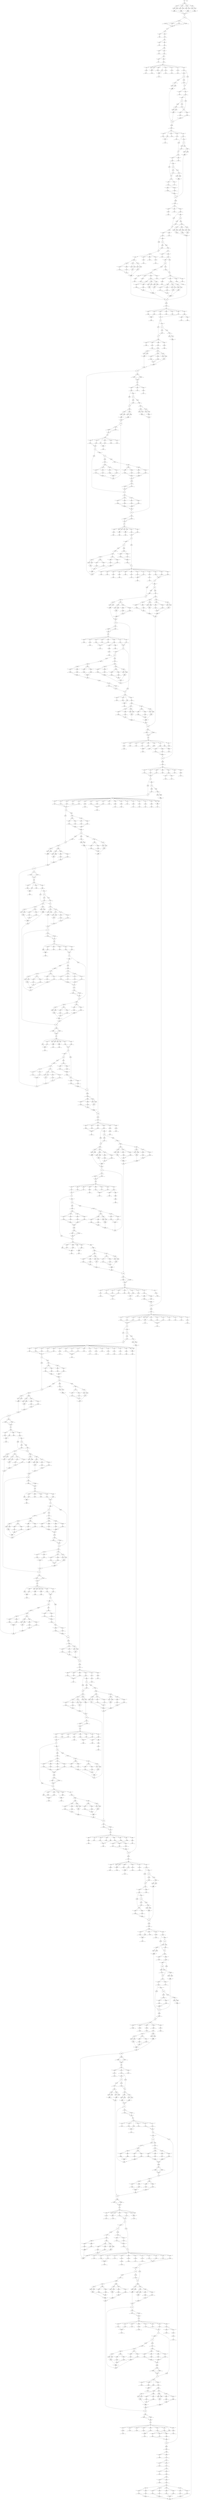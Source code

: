 digraph control_path {
  e_0: entry_node : n ;
  e_1: exit_node : s ;
  e_2 [shape = dot];
  e_3 [shape = circle];
  e_4 [shape = trapezium];
  e_5 [shape = circle];
  e_6 [shape = circle];
  e_7 [shape = circle];
  e_8 [shape = circle];
  e_9 [shape = circle];
  e_10 [shape = circle];
  e_11 [shape = circle];
  e_12 [shape = dot];
  e_13 [shape = circle];
  e_14 [shape = dot];
  e_15 [shape = circle];
  e_16 [shape = circle];
  e_17 [shape = dot];
  e_18 [shape = circle];
  e_19 [shape = circle];
  e_20 [shape = circle];
  e_21 [shape = circle];
  e_22 [shape = dot];
  e_23 [shape = circle];
  e_24 [shape = circle];
  e_25 [shape = dot];
  e_26 [shape = circle];
  e_27 [shape = circle];
  e_28 [shape = circle];
  e_29 [shape = circle];
  e_30 [shape = dot];
  e_31 [shape = circle];
  e_32 [shape = dot];
  e_33 [shape = circle];
  e_34 [shape = circle];
  e_35 [shape = dot];
  e_36 [shape = circle];
  e_37 [shape = trapezium];
  e_38 [shape = circle];
  e_39 [shape = dot];
  e_40 [shape = circle];
  e_41 [shape = circle];
  e_42 [shape = dot];
  e_43 [shape = circle];
  e_44 [shape = circle];
  e_45 [shape = circle];
  e_46 [shape = circle];
  e_47 [shape = dot];
  e_48 [shape = circle];
  e_49 [shape = dot];
  e_50 [shape = circle];
  e_51 [shape = circle];
  e_52 [shape = dot];
  e_53 [shape = circle];
  e_54 [shape = trapezium];
  e_55 [shape = circle];
  e_56 [shape = dot];
  e_57 [shape = circle];
  e_58 [shape = circle];
  e_59 [shape = dot];
  e_60 [shape = circle];
  e_61 [shape = trapezium];
  e_62 [shape = circle];
  e_63 [shape = circle];
  e_64 [shape = circle];
  e_65 [shape = dot];
  e_66 [shape = circle];
  e_67 [shape = dot];
  e_68 [shape = circle];
  e_69 [shape = circle];
  e_70 [shape = dot];
  e_71 [shape = circle];
  e_72 [shape = circle];
  e_73 [shape = circle];
  e_74 [shape = circle];
  e_75 [shape = dot];
  e_76 [shape = circle];
  e_77 [shape = circle];
  e_78 [shape = dot];
  e_79 [shape = trapezium];
  e_80 [shape = invtriangle];
  e_81 [shape = invtriangle];
  e_82 [shape = triangle];
  e_83 [shape = triangle];
  e_84 [shape = trapezium];
  e_85 [shape = invtriangle];
  e_86 [shape = invtriangle];
  e_87 [shape = triangle];
  e_88 [shape = triangle];
  e_89 [shape = trapezium];
  e_90 [shape = invtriangle];
  e_91 [shape = invtriangle];
  e_92 [shape = triangle];
  e_93 [shape = triangle];
  e_94 [shape = trapezium];
  e_95 [shape = invtriangle];
  e_96 [shape = invtriangle];
  e_97 [shape = triangle];
  e_98 [shape = triangle];
  e_99 [shape = trapezium];
  e_100 [shape = invtriangle];
  e_101 [shape = invtriangle];
  e_102 [shape = dot];
  e_103 [shape = dot];
  e_104 [shape = triangle];
  e_105 [shape = diamond];
  e_106 [shape = invtriangle];
  e_107 [shape = triangle];
  e_108 [shape = triangle];
  e_109 [shape = invtriangle];
  e_110 [shape = invtriangle];
  e_111 [shape = dot];
  e_112 [shape = triangle];
  e_113 [shape = diamond];
  e_114 [shape = invtriangle];
  e_115 [shape = triangle];
  e_116 [shape = diamond];
  e_117 [shape = invtriangle];
  e_118 [shape = triangle];
  e_119 [shape = diamond];
  e_120 [shape = invtriangle];
  e_121 [shape = triangle];
  e_122 [shape = triangle];
  e_123 [shape = dot];
  e_124 [shape = invtriangle];
  e_125 [shape = circle];
  e_126 [shape = dot];
  e_127 [shape = triangle];
  e_128 [shape = dot];
  e_129 [shape = triangle];
  e_130 [shape = trapezium];
  e_131 [shape = invtriangle];
  e_132 [shape = invtriangle];
  e_133 [shape = triangle];
  e_134 [shape = triangle];
  e_135 [shape = dot];
  e_136 [shape = invtriangle];
  e_137 [shape = circle];
  e_138 [shape = dot];
  e_139 [shape = triangle];
  e_140 [shape = dot];
  e_141 [shape = triangle];
  e_142 [shape = trapezium];
  e_143 [shape = invtriangle];
  e_144 [shape = invtriangle];
  e_145 [shape = triangle];
  e_146 [shape = triangle];
  e_147 [shape = invtriangle];
  e_148 [shape = invtriangle];
  e_149 [shape = dot];
  e_150 [shape = triangle];
  e_151 [shape = diamond];
  e_152 [shape = invtriangle];
  e_153 [shape = triangle];
  e_154 [shape = triangle];
  e_155 [shape = dot];
  e_156 [shape = invtriangle];
  e_157 [shape = circle];
  e_158 [shape = dot];
  e_159 [shape = triangle];
  e_160 [shape = dot];
  e_161 [shape = triangle];
  e_162 [shape = trapezium];
  e_163 [shape = invtriangle];
  e_164 [shape = invtriangle];
  e_165 [shape = triangle];
  e_166 [shape = triangle];
  e_167 [shape = dot];
  e_168 [shape = invtriangle];
  e_169 [shape = circle];
  e_170 [shape = dot];
  e_171 [shape = triangle];
  e_172 [shape = dot];
  e_173 [shape = triangle];
  e_174 [shape = trapezium];
  e_175 [shape = invtriangle];
  e_176 [shape = invtriangle];
  e_177 [shape = triangle];
  e_178 [shape = triangle];
  e_179 [shape = trapezium];
  e_180 [shape = invtriangle];
  e_181 [shape = invtriangle];
  e_182 [shape = triangle];
  e_183 [shape = diamond];
  e_184 [shape = invtriangle];
  e_185 [shape = triangle];
  e_186 [shape = triangle];
  e_187 [shape = dot];
  e_188 [shape = invtriangle];
  e_189 [shape = circle];
  e_190 [shape = dot];
  e_191 [shape = triangle];
  e_192 [shape = dot];
  e_193 [shape = triangle];
  e_194 [shape = trapezium];
  e_195 [shape = invtriangle];
  e_196 [shape = invtriangle];
  e_197 [shape = triangle];
  e_198 [shape = triangle];
  e_199 [shape = dot];
  e_200 [shape = invtriangle];
  e_201 [shape = circle];
  e_202 [shape = dot];
  e_203 [shape = triangle];
  e_204 [shape = dot];
  e_205 [shape = triangle];
  e_206 [shape = trapezium];
  e_207 [shape = invtriangle];
  e_208 [shape = invtriangle];
  e_209 [shape = triangle];
  e_210 [shape = diamond];
  e_211 [shape = invtriangle];
  e_212 [shape = triangle];
  e_213 [shape = diamond];
  e_214 [shape = invtriangle];
  e_215 [shape = triangle];
  e_216 [shape = triangle];
  e_217 [shape = trapezium];
  e_218 [shape = invtriangle];
  e_219 [shape = invtriangle];
  e_220 [shape = triangle];
  e_221 [shape = triangle];
  e_222 [shape = dot];
  e_223 [shape = invtriangle];
  e_224 [shape = circle];
  e_225 [shape = dot];
  e_226 [shape = triangle];
  e_227 [shape = dot];
  e_228 [shape = triangle];
  e_229 [shape = trapezium];
  e_230 [shape = invtriangle];
  e_231 [shape = invtriangle];
  e_232 [shape = triangle];
  e_233 [shape = diamond];
  e_234 [shape = invtriangle];
  e_235 [shape = triangle];
  e_236 [shape = diamond];
  e_237 [shape = invtriangle];
  e_238 [shape = triangle];
  e_239 [shape = triangle];
  e_240 [shape = trapezium];
  e_241 [shape = invtriangle];
  e_242 [shape = invtriangle];
  e_243 [shape = triangle];
  e_244 [shape = diamond];
  e_245 [shape = invtriangle];
  e_246 [shape = triangle];
  e_247 [shape = diamond];
  e_248 [shape = invtriangle];
  e_249 [shape = triangle];
  e_250 [shape = triangle];
  e_251 [shape = trapezium];
  e_252 [shape = invtriangle];
  e_253 [shape = invtriangle];
  e_254 [shape = triangle];
  e_255 [shape = triangle];
  e_256 [shape = invtriangle];
  e_257 [shape = invtriangle];
  e_258 [shape = triangle];
  e_259 [shape = triangle];
  e_260 [shape = invtriangle];
  e_261 [shape = invtriangle];
  e_262 [shape = triangle];
  e_263 [shape = triangle];
  e_264 [shape = invtriangle];
  e_265 [shape = invtriangle];
  e_266 [shape = triangle];
  e_267 [shape = triangle];
  e_268 [shape = invtriangle];
  e_269 [shape = invtriangle];
  e_270 [shape = triangle];
  e_271 [shape = triangle];
  e_272 [shape = invtrapezium];
  e_273 [shape = dot];
  e_274 [shape = invtriangle];
  e_275 [shape = circle];
  e_276 [shape = dot];
  e_277 [shape = triangle];
  e_278 [shape = dot];
  e_279 [shape = triangle];
  e_280 [shape = trapezium];
  e_281 [shape = invtriangle];
  e_282 [shape = invtriangle];
  e_283 [shape = triangle];
  e_284 [shape = diamond];
  e_285 [shape = invtriangle];
  e_286 [shape = triangle];
  e_287 [shape = diamond];
  e_288 [shape = invtriangle];
  e_289 [shape = triangle];
  e_290 [shape = triangle];
  e_291 [shape = trapezium];
  e_292 [shape = invtriangle];
  e_293 [shape = invtriangle];
  e_294 [shape = triangle];
  e_295 [shape = diamond];
  e_296 [shape = invtriangle];
  e_297 [shape = triangle];
  e_298 [shape = triangle];
  e_299 [shape = dot];
  e_300 [shape = invtriangle];
  e_301 [shape = circle];
  e_302 [shape = dot];
  e_303 [shape = triangle];
  e_304 [shape = dot];
  e_305 [shape = triangle];
  e_306 [shape = trapezium];
  e_307 [shape = invtriangle];
  e_308 [shape = invtriangle];
  e_309 [shape = triangle];
  e_310 [shape = triangle];
  e_311 [shape = invtriangle];
  e_312 [shape = invtriangle];
  e_313 [shape = triangle];
  e_314 [shape = triangle];
  e_315 [shape = invtriangle];
  e_316 [shape = invtriangle];
  e_317 [shape = dot];
  e_318 [shape = triangle];
  e_319 [shape = triangle];
  e_320 [shape = invtrapezium];
  e_321 [shape = dot];
  e_322 [shape = invtriangle];
  e_323 [shape = circle];
  e_324 [shape = dot];
  e_325 [shape = triangle];
  e_326 [shape = dot];
  e_327 [shape = triangle];
  e_328 [shape = trapezium];
  e_329 [shape = invtriangle];
  e_330 [shape = invtriangle];
  e_331 [shape = dot];
  e_332 [shape = dot];
  e_333 [shape = triangle];
  e_334 [shape = triangle];
  e_335 [shape = invtriangle];
  e_336 [shape = invtriangle];
  e_337 [shape = dot];
  e_338 [shape = dot];
  e_339 [shape = triangle];
  e_340 [shape = diamond];
  e_341 [shape = invtriangle];
  e_342 [shape = triangle];
  e_343 [shape = triangle];
  e_344 [shape = invtrapezium];
  e_345 [shape = dot];
  e_346 [shape = invtriangle];
  e_347 [shape = circle];
  e_348 [shape = dot];
  e_349 [shape = triangle];
  e_350 [shape = dot];
  e_351 [shape = triangle];
  e_352 [shape = trapezium];
  e_353 [shape = invtriangle];
  e_354 [shape = invtriangle];
  e_355 [shape = triangle];
  e_356 [shape = diamond];
  e_357 [shape = invtriangle];
  e_358 [shape = invtriangle];
  e_359 [shape = triangle];
  e_360 [shape = triangle];
  e_361 [shape = invtriangle];
  e_362 [shape = triangle];
  e_363 [shape = diamond];
  e_364 [shape = invtriangle];
  e_365 [shape = triangle];
  e_366 [shape = triangle];
  e_367 [shape = invtriangle];
  e_368 [shape = invtriangle];
  e_369 [shape = triangle];
  e_370 [shape = diamond];
  e_371 [shape = invtriangle];
  e_372 [shape = triangle];
  e_373 [shape = triangle];
  e_374 [shape = invtriangle];
  e_375 [shape = invtriangle];
  e_376 [shape = diamond];
  e_377 [shape = diamond];
  e_378 [shape = triangle];
  e_379 [shape = triangle];
  e_380 [shape = invtriangle];
  e_381 [shape = invtriangle];
  e_382 [shape = triangle];
  e_383 [shape = triangle];
  e_384 [shape = invtrapezium];
  e_385 [shape = dot];
  e_386 [shape = invtriangle];
  e_387 [shape = circle];
  e_388 [shape = dot];
  e_389 [shape = triangle];
  e_390 [shape = dot];
  e_391 [shape = triangle];
  e_392 [shape = trapezium];
  e_393 [shape = invtriangle];
  e_394 [shape = invtriangle];
  e_395 [shape = triangle];
  e_396 [shape = triangle];
  e_397 [shape = invtriangle];
  e_398 [shape = invtriangle];
  e_399 [shape = triangle];
  e_400 [shape = diamond];
  e_401 [shape = invtriangle];
  e_402 [shape = triangle];
  e_403 [shape = triangle];
  e_404 [shape = invtriangle];
  e_405 [shape = invtriangle];
  e_406 [shape = diamond];
  e_407 [shape = diamond];
  e_408 [shape = triangle];
  e_409 [shape = triangle];
  e_410 [shape = invtriangle];
  e_411 [shape = invtriangle];
  e_412 [shape = triangle];
  e_413 [shape = triangle];
  e_414 [shape = invtriangle];
  e_415 [shape = invtriangle];
  e_416 [shape = triangle];
  e_417 [shape = triangle];
  e_418 [shape = invtrapezium];
  e_419 [shape = dot];
  e_420 [shape = invtriangle];
  e_421 [shape = circle];
  e_422 [shape = dot];
  e_423 [shape = triangle];
  e_424 [shape = dot];
  e_425 [shape = triangle];
  e_426 [shape = trapezium];
  e_427 [shape = invtriangle];
  e_428 [shape = invtriangle];
  e_429 [shape = triangle];
  e_430 [shape = triangle];
  e_431 [shape = invtriangle];
  e_432 [shape = invtriangle];
  e_433 [shape = dot];
  e_434 [shape = triangle];
  e_435 [shape = triangle];
  e_436 [shape = trapezium];
  e_437 [shape = invtriangle];
  e_438 [shape = invtriangle];
  e_439 [shape = triangle];
  e_440 [shape = triangle];
  e_441 [shape = invtriangle];
  e_442 [shape = invtriangle];
  e_443 [shape = triangle];
  e_444 [shape = diamond];
  e_445 [shape = invtriangle];
  e_446 [shape = triangle];
  e_447 [shape = triangle];
  e_448 [shape = invtriangle];
  e_449 [shape = invtriangle];
  e_450 [shape = dot];
  e_451 [shape = triangle];
  e_452 [shape = triangle];
  e_453 [shape = invtriangle];
  e_454 [shape = invtriangle];
  e_455 [shape = triangle];
  e_456 [shape = diamond];
  e_457 [shape = invtriangle];
  e_458 [shape = triangle];
  e_459 [shape = triangle];
  e_460 [shape = trapezium];
  e_461 [shape = invtriangle];
  e_462 [shape = invtriangle];
  e_463 [shape = triangle];
  e_464 [shape = triangle];
  e_465 [shape = invtriangle];
  e_466 [shape = invtriangle];
  e_467 [shape = triangle];
  e_468 [shape = diamond];
  e_469 [shape = invtriangle];
  e_470 [shape = invtriangle];
  e_471 [shape = triangle];
  e_472 [shape = triangle];
  e_473 [shape = invtriangle];
  e_474 [shape = triangle];
  e_475 [shape = triangle];
  e_476 [shape = invtriangle];
  e_477 [shape = invtriangle];
  e_478 [shape = triangle];
  e_479 [shape = triangle];
  e_480 [shape = invtrapezium];
  e_481 [shape = dot];
  e_482 [shape = invtriangle];
  e_483 [shape = circle];
  e_484 [shape = dot];
  e_485 [shape = triangle];
  e_486 [shape = dot];
  e_487 [shape = triangle];
  e_488 [shape = trapezium];
  e_489 [shape = invtriangle];
  e_490 [shape = invtriangle];
  e_491 [shape = triangle];
  e_492 [shape = diamond];
  e_493 [shape = invtriangle];
  e_494 [shape = triangle];
  e_495 [shape = triangle];
  e_496 [shape = invtriangle];
  e_497 [shape = invtriangle];
  e_498 [shape = triangle];
  e_499 [shape = diamond];
  e_500 [shape = invtriangle];
  e_501 [shape = triangle];
  e_502 [shape = triangle];
  e_503 [shape = invtriangle];
  e_504 [shape = invtriangle];
  e_505 [shape = triangle];
  e_506 [shape = diamond];
  e_507 [shape = invtriangle];
  e_508 [shape = triangle];
  e_509 [shape = diamond];
  e_510 [shape = invtriangle];
  e_511 [shape = triangle];
  e_512 [shape = triangle];
  e_513 [shape = invtriangle];
  e_514 [shape = invtriangle];
  e_515 [shape = triangle];
  e_516 [shape = diamond];
  e_517 [shape = invtriangle];
  e_518 [shape = triangle];
  e_519 [shape = diamond];
  e_520 [shape = invtriangle];
  e_521 [shape = triangle];
  e_522 [shape = triangle];
  e_523 [shape = invtriangle];
  e_524 [shape = invtriangle];
  e_525 [shape = dot];
  e_526 [shape = dot];
  e_527 [shape = triangle];
  e_528 [shape = diamond];
  e_529 [shape = invtriangle];
  e_530 [shape = triangle];
  e_531 [shape = triangle];
  e_532 [shape = invtriangle];
  e_533 [shape = invtriangle];
  e_534 [shape = triangle];
  e_535 [shape = triangle];
  e_536 [shape = invtrapezium];
  e_537 [shape = dot];
  e_538 [shape = dot];
  e_539 [shape = trapezium];
  e_540 [shape = trapezium];
  e_541 [shape = invtriangle];
  e_542 [shape = triangle];
  e_543 [shape = invtriangle];
  e_544 [shape = triangle];
  e_545 [shape = invtriangle];
  e_546 [shape = trapezium];
  e_547 [shape = invtriangle];
  e_548 [shape = triangle];
  e_549 [shape = invtriangle];
  e_550 [shape = triangle];
  e_551 [shape = invtriangle];
  e_552 [shape = invtriangle];
  e_553 [shape = circle];
  e_554 [shape = dot];
  e_555 [shape = triangle];
  e_556 [shape = dot];
  e_557 [shape = triangle];
  e_558 [shape = dot];
  e_559 [shape = triangle];
  e_560 [shape = trapezium];
  e_561 [shape = invtriangle];
  e_562 [shape = invtriangle];
  e_563 [shape = triangle];
  e_564 [shape = triangle];
  e_565 [shape = invtriangle];
  e_566 [shape = invtriangle];
  e_567 [shape = dot];
  e_568 [shape = triangle];
  e_569 [shape = triangle];
  e_570 [shape = dot];
  e_571 [shape = invtriangle];
  e_572 [shape = circle];
  e_573 [shape = dot];
  e_574 [shape = triangle];
  e_575 [shape = dot];
  e_576 [shape = triangle];
  e_577 [shape = trapezium];
  e_578 [shape = invtriangle];
  e_579 [shape = invtriangle];
  e_580 [shape = triangle];
  e_581 [shape = triangle];
  e_582 [shape = invtriangle];
  e_583 [shape = invtriangle];
  e_584 [shape = triangle];
  e_585 [shape = triangle];
  e_586 [shape = invtriangle];
  e_587 [shape = invtriangle];
  e_588 [shape = dot];
  e_589 [shape = triangle];
  e_590 [shape = triangle];
  e_591 [shape = invtrapezium];
  e_592 [shape = dot];
  e_593 [shape = invtriangle];
  e_594 [shape = circle];
  e_595 [shape = dot];
  e_596 [shape = triangle];
  e_597 [shape = dot];
  e_598 [shape = triangle];
  e_599 [shape = trapezium];
  e_600 [shape = invtriangle];
  e_601 [shape = invtriangle];
  e_602 [shape = dot];
  e_603 [shape = dot];
  e_604 [shape = triangle];
  e_605 [shape = triangle];
  e_606 [shape = invtriangle];
  e_607 [shape = invtriangle];
  e_608 [shape = dot];
  e_609 [shape = dot];
  e_610 [shape = triangle];
  e_611 [shape = triangle];
  e_612 [shape = invtriangle];
  e_613 [shape = invtriangle];
  e_614 [shape = dot];
  e_615 [shape = triangle];
  e_616 [shape = triangle];
  e_617 [shape = invtrapezium];
  e_618 [shape = dot];
  e_619 [shape = invtriangle];
  e_620 [shape = circle];
  e_621 [shape = dot];
  e_622 [shape = triangle];
  e_623 [shape = dot];
  e_624 [shape = triangle];
  e_625 [shape = trapezium];
  e_626 [shape = invtriangle];
  e_627 [shape = invtriangle];
  e_628 [shape = triangle];
  e_629 [shape = diamond];
  e_630 [shape = invtriangle];
  e_631 [shape = triangle];
  e_632 [shape = triangle];
  e_633 [shape = invtriangle];
  e_634 [shape = invtriangle];
  e_635 [shape = diamond];
  e_636 [shape = diamond];
  e_637 [shape = triangle];
  e_638 [shape = triangle];
  e_639 [shape = invtriangle];
  e_640 [shape = invtriangle];
  e_641 [shape = triangle];
  e_642 [shape = triangle];
  e_643 [shape = dot];
  e_644 [shape = invtriangle];
  e_645 [shape = circle];
  e_646 [shape = dot];
  e_647 [shape = triangle];
  e_648 [shape = dot];
  e_649 [shape = triangle];
  e_650 [shape = trapezium];
  e_651 [shape = invtriangle];
  e_652 [shape = invtriangle];
  e_653 [shape = triangle];
  e_654 [shape = triangle];
  e_655 [shape = invtriangle];
  e_656 [shape = invtriangle];
  e_657 [shape = triangle];
  e_658 [shape = diamond];
  e_659 [shape = invtriangle];
  e_660 [shape = triangle];
  e_661 [shape = triangle];
  e_662 [shape = invtriangle];
  e_663 [shape = invtriangle];
  e_664 [shape = diamond];
  e_665 [shape = diamond];
  e_666 [shape = triangle];
  e_667 [shape = triangle];
  e_668 [shape = invtriangle];
  e_669 [shape = invtriangle];
  e_670 [shape = triangle];
  e_671 [shape = triangle];
  e_672 [shape = invtriangle];
  e_673 [shape = invtriangle];
  e_674 [shape = triangle];
  e_675 [shape = triangle];
  e_676 [shape = invtrapezium];
  e_677 [shape = dot];
  e_678 [shape = invtriangle];
  e_679 [shape = circle];
  e_680 [shape = dot];
  e_681 [shape = triangle];
  e_682 [shape = dot];
  e_683 [shape = triangle];
  e_684 [shape = trapezium];
  e_685 [shape = invtriangle];
  e_686 [shape = invtriangle];
  e_687 [shape = triangle];
  e_688 [shape = triangle];
  e_689 [shape = invtriangle];
  e_690 [shape = invtriangle];
  e_691 [shape = dot];
  e_692 [shape = triangle];
  e_693 [shape = triangle];
  e_694 [shape = invtriangle];
  e_695 [shape = invtriangle];
  e_696 [shape = dot];
  e_697 [shape = triangle];
  e_698 [shape = triangle];
  e_699 [shape = trapezium];
  e_700 [shape = invtriangle];
  e_701 [shape = invtriangle];
  e_702 [shape = triangle];
  e_703 [shape = triangle];
  e_704 [shape = invtriangle];
  e_705 [shape = invtriangle];
  e_706 [shape = triangle];
  e_707 [shape = diamond];
  e_708 [shape = invtriangle];
  e_709 [shape = triangle];
  e_710 [shape = triangle];
  e_711 [shape = invtriangle];
  e_712 [shape = invtriangle];
  e_713 [shape = dot];
  e_714 [shape = triangle];
  e_715 [shape = triangle];
  e_716 [shape = invtriangle];
  e_717 [shape = invtriangle];
  e_718 [shape = triangle];
  e_719 [shape = diamond];
  e_720 [shape = invtriangle];
  e_721 [shape = triangle];
  e_722 [shape = diamond];
  e_723 [shape = invtriangle];
  e_724 [shape = triangle];
  e_725 [shape = triangle];
  e_726 [shape = trapezium];
  e_727 [shape = invtriangle];
  e_728 [shape = invtriangle];
  e_729 [shape = dot];
  e_730 [shape = dot];
  e_731 [shape = triangle];
  e_732 [shape = triangle];
  e_733 [shape = invtriangle];
  e_734 [shape = invtriangle];
  e_735 [shape = triangle];
  e_736 [shape = triangle];
  e_737 [shape = invtriangle];
  e_738 [shape = invtriangle];
  e_739 [shape = triangle];
  e_740 [shape = diamond];
  e_741 [shape = invtriangle];
  e_742 [shape = invtriangle];
  e_743 [shape = triangle];
  e_744 [shape = triangle];
  e_745 [shape = invtriangle];
  e_746 [shape = triangle];
  e_747 [shape = triangle];
  e_748 [shape = invtriangle];
  e_749 [shape = invtriangle];
  e_750 [shape = triangle];
  e_751 [shape = triangle];
  e_752 [shape = invtriangle];
  e_753 [shape = invtriangle];
  e_754 [shape = triangle];
  e_755 [shape = triangle];
  e_756 [shape = invtrapezium];
  e_757 [shape = dot];
  e_758 [shape = invtriangle];
  e_759 [shape = circle];
  e_760 [shape = dot];
  e_761 [shape = triangle];
  e_762 [shape = dot];
  e_763 [shape = triangle];
  e_764 [shape = trapezium];
  e_765 [shape = invtriangle];
  e_766 [shape = invtriangle];
  e_767 [shape = triangle];
  e_768 [shape = diamond];
  e_769 [shape = invtriangle];
  e_770 [shape = triangle];
  e_771 [shape = triangle];
  e_772 [shape = invtriangle];
  e_773 [shape = invtriangle];
  e_774 [shape = triangle];
  e_775 [shape = diamond];
  e_776 [shape = invtriangle];
  e_777 [shape = triangle];
  e_778 [shape = triangle];
  e_779 [shape = invtriangle];
  e_780 [shape = invtriangle];
  e_781 [shape = triangle];
  e_782 [shape = diamond];
  e_783 [shape = invtriangle];
  e_784 [shape = triangle];
  e_785 [shape = diamond];
  e_786 [shape = invtriangle];
  e_787 [shape = triangle];
  e_788 [shape = triangle];
  e_789 [shape = invtriangle];
  e_790 [shape = invtriangle];
  e_791 [shape = triangle];
  e_792 [shape = diamond];
  e_793 [shape = invtriangle];
  e_794 [shape = triangle];
  e_795 [shape = diamond];
  e_796 [shape = invtriangle];
  e_797 [shape = triangle];
  e_798 [shape = triangle];
  e_799 [shape = invtriangle];
  e_800 [shape = invtriangle];
  e_801 [shape = dot];
  e_802 [shape = dot];
  e_803 [shape = triangle];
  e_804 [shape = diamond];
  e_805 [shape = invtriangle];
  e_806 [shape = triangle];
  e_807 [shape = triangle];
  e_808 [shape = invtriangle];
  e_809 [shape = invtriangle];
  e_810 [shape = triangle];
  e_811 [shape = triangle];
  e_812 [shape = invtrapezium];
  e_813 [shape = dot];
  e_814 [shape = dot];
  e_815 [shape = trapezium];
  e_816 [shape = trapezium];
  e_817 [shape = invtriangle];
  e_818 [shape = triangle];
  e_819 [shape = invtriangle];
  e_820 [shape = triangle];
  e_821 [shape = invtriangle];
  e_822 [shape = trapezium];
  e_823 [shape = invtriangle];
  e_824 [shape = triangle];
  e_825 [shape = invtriangle];
  e_826 [shape = triangle];
  e_827 [shape = invtriangle];
  e_828 [shape = invtriangle];
  e_829 [shape = circle];
  e_830 [shape = dot];
  e_831 [shape = triangle];
  e_832 [shape = dot];
  e_833 [shape = triangle];
  e_834 [shape = dot];
  e_835 [shape = triangle];
  e_836 [shape = trapezium];
  e_837 [shape = invtriangle];
  e_838 [shape = invtriangle];
  e_839 [shape = triangle];
  e_840 [shape = triangle];
  e_841 [shape = invtriangle];
  e_842 [shape = invtriangle];
  e_843 [shape = dot];
  e_844 [shape = triangle];
  e_845 [shape = triangle];
  e_846 [shape = dot];
  e_847 [shape = invtriangle];
  e_848 [shape = circle];
  e_849 [shape = dot];
  e_850 [shape = triangle];
  e_851 [shape = dot];
  e_852 [shape = triangle];
  e_853 [shape = trapezium];
  e_854 [shape = invtriangle];
  e_855 [shape = invtriangle];
  e_856 [shape = triangle];
  e_857 [shape = triangle];
  e_858 [shape = invtriangle];
  e_859 [shape = invtriangle];
  e_860 [shape = triangle];
  e_861 [shape = triangle];
  e_862 [shape = invtriangle];
  e_863 [shape = invtriangle];
  e_864 [shape = dot];
  e_865 [shape = triangle];
  e_866 [shape = triangle];
  e_867 [shape = invtrapezium];
  e_868 [shape = dot];
  e_869 [shape = invtriangle];
  e_870 [shape = circle];
  e_871 [shape = dot];
  e_872 [shape = triangle];
  e_873 [shape = dot];
  e_874 [shape = triangle];
  e_875 [shape = trapezium];
  e_876 [shape = invtriangle];
  e_877 [shape = invtriangle];
  e_878 [shape = dot];
  e_879 [shape = dot];
  e_880 [shape = triangle];
  e_881 [shape = triangle];
  e_882 [shape = invtriangle];
  e_883 [shape = invtriangle];
  e_884 [shape = dot];
  e_885 [shape = dot];
  e_886 [shape = triangle];
  e_887 [shape = triangle];
  e_888 [shape = invtriangle];
  e_889 [shape = invtriangle];
  e_890 [shape = dot];
  e_891 [shape = triangle];
  e_892 [shape = triangle];
  e_893 [shape = invtrapezium];
  e_894 [shape = dot];
  e_895 [shape = invtriangle];
  e_896 [shape = circle];
  e_897 [shape = dot];
  e_898 [shape = triangle];
  e_899 [shape = dot];
  e_900 [shape = triangle];
  e_901 [shape = trapezium];
  e_902 [shape = invtriangle];
  e_903 [shape = invtriangle];
  e_904 [shape = triangle];
  e_905 [shape = diamond];
  e_906 [shape = invtriangle];
  e_907 [shape = triangle];
  e_908 [shape = triangle];
  e_909 [shape = invtriangle];
  e_910 [shape = invtriangle];
  e_911 [shape = diamond];
  e_912 [shape = diamond];
  e_913 [shape = triangle];
  e_914 [shape = triangle];
  e_915 [shape = invtriangle];
  e_916 [shape = invtriangle];
  e_917 [shape = triangle];
  e_918 [shape = triangle];
  e_919 [shape = dot];
  e_920 [shape = invtriangle];
  e_921 [shape = circle];
  e_922 [shape = dot];
  e_923 [shape = triangle];
  e_924 [shape = dot];
  e_925 [shape = triangle];
  e_926 [shape = trapezium];
  e_927 [shape = invtriangle];
  e_928 [shape = invtriangle];
  e_929 [shape = triangle];
  e_930 [shape = triangle];
  e_931 [shape = invtriangle];
  e_932 [shape = invtriangle];
  e_933 [shape = triangle];
  e_934 [shape = diamond];
  e_935 [shape = invtriangle];
  e_936 [shape = triangle];
  e_937 [shape = triangle];
  e_938 [shape = invtriangle];
  e_939 [shape = invtriangle];
  e_940 [shape = diamond];
  e_941 [shape = diamond];
  e_942 [shape = triangle];
  e_943 [shape = triangle];
  e_944 [shape = invtriangle];
  e_945 [shape = invtriangle];
  e_946 [shape = triangle];
  e_947 [shape = triangle];
  e_948 [shape = invtriangle];
  e_949 [shape = invtriangle];
  e_950 [shape = triangle];
  e_951 [shape = triangle];
  e_952 [shape = invtrapezium];
  e_953 [shape = dot];
  e_954 [shape = invtriangle];
  e_955 [shape = circle];
  e_956 [shape = dot];
  e_957 [shape = triangle];
  e_958 [shape = dot];
  e_959 [shape = triangle];
  e_960 [shape = trapezium];
  e_961 [shape = invtriangle];
  e_962 [shape = invtriangle];
  e_963 [shape = triangle];
  e_964 [shape = triangle];
  e_965 [shape = invtriangle];
  e_966 [shape = invtriangle];
  e_967 [shape = dot];
  e_968 [shape = triangle];
  e_969 [shape = triangle];
  e_970 [shape = invtriangle];
  e_971 [shape = invtriangle];
  e_972 [shape = dot];
  e_973 [shape = triangle];
  e_974 [shape = triangle];
  e_975 [shape = trapezium];
  e_976 [shape = invtriangle];
  e_977 [shape = invtriangle];
  e_978 [shape = triangle];
  e_979 [shape = triangle];
  e_980 [shape = invtriangle];
  e_981 [shape = invtriangle];
  e_982 [shape = triangle];
  e_983 [shape = diamond];
  e_984 [shape = invtriangle];
  e_985 [shape = triangle];
  e_986 [shape = triangle];
  e_987 [shape = invtriangle];
  e_988 [shape = invtriangle];
  e_989 [shape = dot];
  e_990 [shape = triangle];
  e_991 [shape = triangle];
  e_992 [shape = invtriangle];
  e_993 [shape = invtriangle];
  e_994 [shape = triangle];
  e_995 [shape = diamond];
  e_996 [shape = invtriangle];
  e_997 [shape = triangle];
  e_998 [shape = triangle];
  e_999 [shape = trapezium];
  e_1000 [shape = invtriangle];
  e_1001 [shape = invtriangle];
  e_1002 [shape = dot];
  e_1003 [shape = dot];
  e_1004 [shape = triangle];
  e_1005 [shape = diamond];
  e_1006 [shape = invtriangle];
  e_1007 [shape = triangle];
  e_1008 [shape = triangle];
  e_1009 [shape = invtriangle];
  e_1010 [shape = invtriangle];
  e_1011 [shape = dot];
  e_1012 [shape = triangle];
  e_1013 [shape = diamond];
  e_1014 [shape = invtriangle];
  e_1015 [shape = triangle];
  e_1016 [shape = diamond];
  e_1017 [shape = invtriangle];
  e_1018 [shape = triangle];
  e_1019 [shape = triangle];
  e_1020 [shape = dot];
  e_1021 [shape = invtriangle];
  e_1022 [shape = circle];
  e_1023 [shape = dot];
  e_1024 [shape = triangle];
  e_1025 [shape = dot];
  e_1026 [shape = triangle];
  e_1027 [shape = trapezium];
  e_1028 [shape = invtriangle];
  e_1029 [shape = invtriangle];
  e_1030 [shape = triangle];
  e_1031 [shape = triangle];
  e_1032 [shape = dot];
  e_1033 [shape = invtriangle];
  e_1034 [shape = circle];
  e_1035 [shape = dot];
  e_1036 [shape = triangle];
  e_1037 [shape = dot];
  e_1038 [shape = triangle];
  e_1039 [shape = trapezium];
  e_1040 [shape = invtriangle];
  e_1041 [shape = invtriangle];
  e_1042 [shape = triangle];
  e_1043 [shape = triangle];
  e_1044 [shape = invtriangle];
  e_1045 [shape = invtriangle];
  e_1046 [shape = dot];
  e_1047 [shape = triangle];
  e_1048 [shape = diamond];
  e_1049 [shape = invtriangle];
  e_1050 [shape = triangle];
  e_1051 [shape = triangle];
  e_1052 [shape = dot];
  e_1053 [shape = invtriangle];
  e_1054 [shape = circle];
  e_1055 [shape = dot];
  e_1056 [shape = triangle];
  e_1057 [shape = dot];
  e_1058 [shape = triangle];
  e_1059 [shape = trapezium];
  e_1060 [shape = invtriangle];
  e_1061 [shape = invtriangle];
  e_1062 [shape = triangle];
  e_1063 [shape = triangle];
  e_1064 [shape = dot];
  e_1065 [shape = invtriangle];
  e_1066 [shape = circle];
  e_1067 [shape = dot];
  e_1068 [shape = triangle];
  e_1069 [shape = dot];
  e_1070 [shape = triangle];
  e_1071 [shape = trapezium];
  e_1072 [shape = invtriangle];
  e_1073 [shape = invtriangle];
  e_1074 [shape = triangle];
  e_1075 [shape = triangle];
  e_1076 [shape = dot];
  e_1077 [shape = invtriangle];
  e_1078 [shape = circle];
  e_1079 [shape = dot];
  e_1080 [shape = triangle];
  e_1081 [shape = dot];
  e_1082 [shape = triangle];
  e_1083 [shape = trapezium];
  e_1084 [shape = invtriangle];
  e_1085 [shape = invtriangle];
  e_1086 [shape = triangle];
  e_1087 [shape = diamond];
  e_1088 [shape = invtriangle];
  e_1089 [shape = triangle];
  e_1090 [shape = diamond];
  e_1091 [shape = invtriangle];
  e_1092 [shape = triangle];
  e_1093 [shape = diamond];
  e_1094 [shape = invtriangle];
  e_1095 [shape = triangle];
  e_1096 [shape = triangle];
  e_1097 [shape = trapezium];
  e_1098 [shape = invtriangle];
  e_1099 [shape = invtriangle];
  e_1100 [shape = triangle];
  e_1101 [shape = diamond];
  e_1102 [shape = invtriangle];
  e_1103 [shape = triangle];
  e_1104 [shape = triangle];
  e_1105 [shape = dot];
  e_1106 [shape = invtriangle];
  e_1107 [shape = circle];
  e_1108 [shape = dot];
  e_1109 [shape = triangle];
  e_1110 [shape = dot];
  e_1111 [shape = triangle];
  e_1112 [shape = trapezium];
  e_1113 [shape = invtriangle];
  e_1114 [shape = invtriangle];
  e_1115 [shape = triangle];
  e_1116 [shape = triangle];
  e_1117 [shape = invtriangle];
  e_1118 [shape = invtriangle];
  e_1119 [shape = triangle];
  e_1120 [shape = triangle];
  e_1121 [shape = invtriangle];
  e_1122 [shape = invtriangle];
  e_1123 [shape = dot];
  e_1124 [shape = triangle];
  e_1125 [shape = triangle];
  e_1126 [shape = invtrapezium];
  e_1127 [shape = dot];
  e_1128 [shape = invtriangle];
  e_1129 [shape = circle];
  e_1130 [shape = dot];
  e_1131 [shape = triangle];
  e_1132 [shape = dot];
  e_1133 [shape = triangle];
  e_1134 [shape = trapezium];
  e_1135 [shape = invtriangle];
  e_1136 [shape = invtriangle];
  e_1137 [shape = dot];
  e_1138 [shape = dot];
  e_1139 [shape = triangle];
  e_1140 [shape = triangle];
  e_1141 [shape = invtriangle];
  e_1142 [shape = invtriangle];
  e_1143 [shape = dot];
  e_1144 [shape = dot];
  e_1145 [shape = triangle];
  e_1146 [shape = diamond];
  e_1147 [shape = invtriangle];
  e_1148 [shape = triangle];
  e_1149 [shape = triangle];
  e_1150 [shape = invtrapezium];
  e_1151 [shape = dot];
  e_1152 [shape = invtriangle];
  e_1153 [shape = circle];
  e_1154 [shape = dot];
  e_1155 [shape = triangle];
  e_1156 [shape = dot];
  e_1157 [shape = triangle];
  e_1158 [shape = trapezium];
  e_1159 [shape = invtriangle];
  e_1160 [shape = invtriangle];
  e_1161 [shape = triangle];
  e_1162 [shape = diamond];
  e_1163 [shape = invtriangle];
  e_1164 [shape = invtriangle];
  e_1165 [shape = triangle];
  e_1166 [shape = triangle];
  e_1167 [shape = invtriangle];
  e_1168 [shape = triangle];
  e_1169 [shape = diamond];
  e_1170 [shape = invtriangle];
  e_1171 [shape = triangle];
  e_1172 [shape = triangle];
  e_1173 [shape = invtriangle];
  e_1174 [shape = invtriangle];
  e_1175 [shape = triangle];
  e_1176 [shape = diamond];
  e_1177 [shape = invtriangle];
  e_1178 [shape = triangle];
  e_1179 [shape = triangle];
  e_1180 [shape = invtriangle];
  e_1181 [shape = invtriangle];
  e_1182 [shape = diamond];
  e_1183 [shape = diamond];
  e_1184 [shape = triangle];
  e_1185 [shape = triangle];
  e_1186 [shape = invtriangle];
  e_1187 [shape = invtriangle];
  e_1188 [shape = triangle];
  e_1189 [shape = triangle];
  e_1190 [shape = invtrapezium];
  e_1191 [shape = dot];
  e_1192 [shape = invtriangle];
  e_1193 [shape = circle];
  e_1194 [shape = dot];
  e_1195 [shape = triangle];
  e_1196 [shape = dot];
  e_1197 [shape = triangle];
  e_1198 [shape = trapezium];
  e_1199 [shape = invtriangle];
  e_1200 [shape = invtriangle];
  e_1201 [shape = triangle];
  e_1202 [shape = triangle];
  e_1203 [shape = invtriangle];
  e_1204 [shape = invtriangle];
  e_1205 [shape = triangle];
  e_1206 [shape = diamond];
  e_1207 [shape = invtriangle];
  e_1208 [shape = triangle];
  e_1209 [shape = triangle];
  e_1210 [shape = invtriangle];
  e_1211 [shape = invtriangle];
  e_1212 [shape = diamond];
  e_1213 [shape = diamond];
  e_1214 [shape = triangle];
  e_1215 [shape = triangle];
  e_1216 [shape = invtriangle];
  e_1217 [shape = invtriangle];
  e_1218 [shape = triangle];
  e_1219 [shape = triangle];
  e_1220 [shape = invtriangle];
  e_1221 [shape = invtriangle];
  e_1222 [shape = triangle];
  e_1223 [shape = triangle];
  e_1224 [shape = invtrapezium];
  e_1225 [shape = dot];
  e_1226 [shape = invtriangle];
  e_1227 [shape = circle];
  e_1228 [shape = dot];
  e_1229 [shape = triangle];
  e_1230 [shape = dot];
  e_1231 [shape = triangle];
  e_1232 [shape = trapezium];
  e_1233 [shape = invtriangle];
  e_1234 [shape = invtriangle];
  e_1235 [shape = triangle];
  e_1236 [shape = triangle];
  e_1237 [shape = invtriangle];
  e_1238 [shape = invtriangle];
  e_1239 [shape = dot];
  e_1240 [shape = triangle];
  e_1241 [shape = triangle];
  e_1242 [shape = trapezium];
  e_1243 [shape = invtriangle];
  e_1244 [shape = invtriangle];
  e_1245 [shape = triangle];
  e_1246 [shape = triangle];
  e_1247 [shape = invtriangle];
  e_1248 [shape = invtriangle];
  e_1249 [shape = triangle];
  e_1250 [shape = diamond];
  e_1251 [shape = invtriangle];
  e_1252 [shape = triangle];
  e_1253 [shape = triangle];
  e_1254 [shape = invtriangle];
  e_1255 [shape = invtriangle];
  e_1256 [shape = dot];
  e_1257 [shape = triangle];
  e_1258 [shape = triangle];
  e_1259 [shape = invtriangle];
  e_1260 [shape = invtriangle];
  e_1261 [shape = triangle];
  e_1262 [shape = diamond];
  e_1263 [shape = invtriangle];
  e_1264 [shape = triangle];
  e_1265 [shape = triangle];
  e_1266 [shape = trapezium];
  e_1267 [shape = invtriangle];
  e_1268 [shape = invtriangle];
  e_1269 [shape = triangle];
  e_1270 [shape = triangle];
  e_1271 [shape = trapezium];
  e_1272 [shape = invtriangle];
  e_1273 [shape = invtriangle];
  e_1274 [shape = triangle];
  e_1275 [shape = triangle];
  e_1276 [shape = trapezium];
  e_1277 [shape = invtriangle];
  e_1278 [shape = invtriangle];
  e_1279 [shape = triangle];
  e_1280 [shape = triangle];
  e_1281 [shape = trapezium];
  e_1282 [shape = invtriangle];
  e_1283 [shape = invtriangle];
  e_1284 [shape = triangle];
  e_1285 [shape = triangle];
  e_1286 [shape = trapezium];
  e_1287 [shape = trapezium];
  e_1288 [shape = dot];
  e_1289 [shape = dot];
  e_1290 [shape = invtriangle];
  e_1291 [shape = trapezium];
  e_1292 [shape = dot];
  e_1293 [shape = dot];
  e_1294 [shape = invtriangle];
  e_1295 [shape = trapezium];
  e_1296 [shape = dot];
  e_1297 [shape = dot];
  e_1298 [shape = invtriangle];
  e_1299 [shape = trapezium];
  e_1300 [shape = dot];
  e_1301 [shape = dot];
  e_1302 [shape = invtriangle];
  e_1303 [shape = invtrapezium];
  e_1304 [shape = trapezium];
  e_1305 [shape = trapezium];
  e_1306 [shape = invtriangle];
  e_1307 [shape = triangle];
  e_1308 [shape = invtriangle];
  e_1309 [shape = triangle];
  e_1310 [shape = invtriangle];
  e_1311 [shape = trapezium];
  e_1312 [shape = invtriangle];
  e_1313 [shape = triangle];
  e_1314 [shape = invtriangle];
  e_1315 [shape = triangle];
  e_1316 [shape = invtriangle];
  e_1317 [shape = trapezium];
  e_1318 [shape = invtriangle];
  e_1319 [shape = triangle];
  e_1320 [shape = invtriangle];
  e_1321 [shape = triangle];
  e_1322 [shape = invtriangle];
  e_1323 [shape = trapezium];
  e_1324 [shape = invtriangle];
  e_1325 [shape = triangle];
  e_1326 [shape = invtriangle];
  e_1327 [shape = triangle];
  e_1328 [shape = invtriangle];
  e_1329 [shape = invtrapezium];
  e_1330 [shape = circle];
  e_1331 [shape = trapezium];
  e_1332 [shape = triangle];
  e_1333 [shape = triangle];
  e_1334 [shape = triangle];
  e_1335 [shape = triangle];
  e_1336 [shape = invtrapezium];
  e_1337 [shape = dot];
  e_1338 [shape = dot];
  e_1339 [shape = invtriangle];
  e_1340 [shape = dot];
  e_1341 [shape = dot];
  e_1342 [shape = invtriangle];
  e_1343 [shape = invtriangle];
  e_1344 [shape = triangle];
  e_1345 [shape = invtriangle];
  e_1346 [shape = triangle];
  e_1347 [shape = invtriangle];
  e_1348 [shape = circle];
  e_1349 [shape = dot];
  e_1350 [shape = triangle];
  e_1351 [shape = dot];
  e_1352 [shape = dot];
  e_1353 [shape = invtriangle];
  e_1354 [shape = dot];
  e_1355 [shape = dot];
  e_1356 [shape = invtriangle];
  e_1357 [shape = invtriangle];
  e_1358 [shape = triangle];
  e_1359 [shape = invtriangle];
  e_1360 [shape = triangle];
  e_1361 [shape = invtriangle];
  e_1362 [shape = circle];
  e_1363 [shape = dot];
  e_1364 [shape = triangle];
  e_1365 [shape = trapezium];
  e_1366 [shape = dot];
  e_1367 [shape = dot];
  e_1368 [shape = invtrapezium];
  e_1369 [shape = trapezium];
  e_1370 [shape = invtriangle];
  e_1371 [shape = triangle];
  e_1372 [shape = invtriangle];
  e_1373 [shape = triangle];
  e_1374 [shape = invtrapezium];
  e_1375 [shape = trapezium];
  e_1376 [shape = dot];
  e_1377 [shape = dot];
  e_1378 [shape = invtrapezium];
  e_1379 [shape = invtriangle];
  e_1380 [shape = trapezium];
  e_1381 [shape = dot];
  e_1382 [shape = dot];
  e_1383 [shape = invtrapezium];
  e_1384 [shape = trapezium];
  e_1385 [shape = dot];
  e_1386 [shape = dot];
  e_1387 [shape = invtrapezium];
  e_1388 [shape = trapezium];
  e_1389 [shape = invtriangle];
  e_1390 [shape = triangle];
  e_1391 [shape = invtriangle];
  e_1392 [shape = triangle];
  e_1393 [shape = invtrapezium];
  e_1394 [shape = invtriangle];
  e_1395 [shape = trapezium];
  e_1396 [shape = dot];
  e_1397 [shape = dot];
  e_1398 [shape = invtrapezium];
  e_1399 [shape = trapezium];
  e_1400 [shape = dot];
  e_1401 [shape = dot];
  e_1402 [shape = invtrapezium];
  e_1403 [shape = trapezium];
  e_1404 [shape = dot];
  e_1405 [shape = dot];
  e_1406 [shape = invtrapezium];
  e_1407 [shape = invtriangle];
  e_1408 [shape = trapezium];
  e_1409 [shape = invtriangle];
  e_1410 [shape = triangle];
  e_1411 [shape = invtriangle];
  e_1412 [shape = triangle];
  e_1413 [shape = invtrapezium];
  e_1414 [shape = trapezium];
  e_1415 [shape = dot];
  e_1416 [shape = dot];
  e_1417 [shape = invtrapezium];
  e_1418 [shape = trapezium];
  e_1419 [shape = dot];
  e_1420 [shape = dot];
  e_1421 [shape = invtrapezium];
  e_1422 [shape = invtriangle];
  e_1423 [shape = circle];
  e_1424 [shape = dot];
  e_1425 [shape = triangle];
  e_1426 [shape = trapezium];
  e_1427 [shape = trapezium];
  e_1428 [shape = trapezium];
  e_1429 [shape = dot];
  e_1430 [shape = dot];
  e_1431 [shape = invtrapezium];
  e_1432 [shape = trapezium];
  e_1433 [shape = invtriangle];
  e_1434 [shape = triangle];
  e_1435 [shape = invtriangle];
  e_1436 [shape = triangle];
  e_1437 [shape = invtrapezium];
  e_1438 [shape = invtriangle];
  e_1439 [shape = trapezium];
  e_1440 [shape = dot];
  e_1441 [shape = dot];
  e_1442 [shape = invtriangle];
  e_1443 [shape = invtrapezium];
  e_1444 [shape = trapezium];
  e_1445 [shape = trapezium];
  e_1446 [shape = trapezium];
  e_1447 [shape = invtriangle];
  e_1448 [shape = triangle];
  e_1449 [shape = invtriangle];
  e_1450 [shape = triangle];
  e_1451 [shape = invtrapezium];
  e_1452 [shape = trapezium];
  e_1453 [shape = dot];
  e_1454 [shape = dot];
  e_1455 [shape = invtrapezium];
  e_1456 [shape = invtriangle];
  e_1457 [shape = trapezium];
  e_1458 [shape = invtriangle];
  e_1459 [shape = triangle];
  e_1460 [shape = invtriangle];
  e_1461 [shape = triangle];
  e_1462 [shape = invtriangle];
  e_1463 [shape = invtrapezium];
  e_1464 [shape = circle];
  e_1465 [shape = trapezium];
  e_1466 [shape = triangle];
  e_1467 [shape = triangle];
  e_1468 [shape = invtrapezium];
  e_1469 [shape = trapezium];
  e_1470 [shape = trapezium];
  e_1471 [shape = invtriangle];
  e_1472 [shape = triangle];
  e_1473 [shape = invtriangle];
  e_1474 [shape = triangle];
  e_1475 [shape = invtriangle];
  e_1476 [shape = trapezium];
  e_1477 [shape = invtriangle];
  e_1478 [shape = triangle];
  e_1479 [shape = invtriangle];
  e_1480 [shape = triangle];
  e_1481 [shape = invtriangle];
  e_1482 [shape = invtrapezium];
  e_1483 [shape = trapezium];
  e_1484 [shape = trapezium];
  e_1485 [shape = dot];
  e_1486 [shape = dot];
  e_1487 [shape = invtriangle];
  e_1488 [shape = trapezium];
  e_1489 [shape = dot];
  e_1490 [shape = dot];
  e_1491 [shape = invtriangle];
  e_1492 [shape = invtrapezium];
  e_1493 [shape = circle];
  e_1494 [shape = trapezium];
  e_1495 [shape = triangle];
  e_1496 [shape = triangle];
  e_1497 [shape = invtrapezium];
  e_1498 [shape = trapezium];
  e_1499 [shape = trapezium];
  e_1500 [shape = invtriangle];
  e_1501 [shape = triangle];
  e_1502 [shape = invtriangle];
  e_1503 [shape = triangle];
  e_1504 [shape = invtriangle];
  e_1505 [shape = trapezium];
  e_1506 [shape = invtriangle];
  e_1507 [shape = triangle];
  e_1508 [shape = invtriangle];
  e_1509 [shape = triangle];
  e_1510 [shape = invtriangle];
  e_1511 [shape = invtrapezium];
  e_1512 [shape = dot];
  e_1513 [shape = trapezium];
  e_1514 [shape = triangle];
  e_1515 [shape = triangle];
  e_1516 [shape = invtrapezium];
  e_1517 [shape = trapezium];
  e_1518 [shape = trapezium];
  e_1519 [shape = dot];
  e_1520 [shape = dot];
  e_1521 [shape = invtriangle];
  e_1522 [shape = trapezium];
  e_1523 [shape = dot];
  e_1524 [shape = dot];
  e_1525 [shape = invtriangle];
  e_1526 [shape = invtrapezium];
  e_1527 [shape = trapezium];
  e_1528 [shape = trapezium];
  e_1529 [shape = invtriangle];
  e_1530 [shape = triangle];
  e_1531 [shape = invtriangle];
  e_1532 [shape = triangle];
  e_1533 [shape = invtriangle];
  e_1534 [shape = trapezium];
  e_1535 [shape = invtriangle];
  e_1536 [shape = triangle];
  e_1537 [shape = invtriangle];
  e_1538 [shape = triangle];
  e_1539 [shape = invtriangle];
  e_1540 [shape = invtrapezium];
  e_1541 [shape = circle];
  e_1542 [shape = trapezium];
  e_1543 [shape = triangle];
  e_1544 [shape = triangle];
  e_1545 [shape = invtrapezium];
  e_1546 [shape = invtriangle];
  e_1547 [shape = triangle];
  e_1548 [shape = invtriangle];
  e_1549 [shape = triangle];
  e_1550 [shape = invtriangle];
  e_1551 [shape = triangle];
  e_1552 [shape = trapezium];
  e_1553 [shape = trapezium];
  e_1554 [shape = invtriangle];
  e_1555 [shape = triangle];
  e_1556 [shape = invtriangle];
  e_1557 [shape = triangle];
  e_1558 [shape = invtriangle];
  e_1559 [shape = trapezium];
  e_1560 [shape = trapezium];
  e_1561 [shape = invtriangle];
  e_1562 [shape = triangle];
  e_1563 [shape = invtriangle];
  e_1564 [shape = triangle];
  e_1565 [shape = invtrapezium];
  e_1566 [shape = trapezium];
  e_1567 [shape = dot];
  e_1568 [shape = dot];
  e_1569 [shape = invtrapezium];
  e_1570 [shape = invtriangle];
  e_1571 [shape = invtrapezium];
  e_1572 [shape = trapezium];
  e_1573 [shape = trapezium];
  e_1574 [shape = dot];
  e_1575 [shape = dot];
  e_1576 [shape = invtriangle];
  e_1577 [shape = trapezium];
  e_1578 [shape = trapezium];
  e_1579 [shape = dot];
  e_1580 [shape = dot];
  e_1581 [shape = invtrapezium];
  e_1582 [shape = trapezium];
  e_1583 [shape = invtriangle];
  e_1584 [shape = triangle];
  e_1585 [shape = invtriangle];
  e_1586 [shape = triangle];
  e_1587 [shape = invtrapezium];
  e_1588 [shape = invtriangle];
  e_1589 [shape = invtrapezium];
  e_1590 [shape = circle];
  e_1591 [shape = trapezium];
  e_1592 [shape = triangle];
  e_1593 [shape = triangle];
  e_1594 [shape = invtrapezium];
  e_1595 [shape = trapezium];
  e_1596 [shape = trapezium];
  e_1597 [shape = invtriangle];
  e_1598 [shape = triangle];
  e_1599 [shape = invtriangle];
  e_1600 [shape = triangle];
  e_1601 [shape = invtriangle];
  e_1602 [shape = trapezium];
  e_1603 [shape = invtriangle];
  e_1604 [shape = triangle];
  e_1605 [shape = invtriangle];
  e_1606 [shape = triangle];
  e_1607 [shape = invtriangle];
  e_1608 [shape = invtrapezium];
  e_1609 [shape = dot];
  e_1610 [shape = trapezium];
  e_1611 [shape = triangle];
  e_1612 [shape = triangle];
  e_1613 [shape = invtrapezium];
  e_1614 [shape = trapezium];
  e_1615 [shape = trapezium];
  e_1616 [shape = trapezium];
  e_1617 [shape = dot];
  e_1618 [shape = dot];
  e_1619 [shape = invtrapezium];
  e_1620 [shape = trapezium];
  e_1621 [shape = invtriangle];
  e_1622 [shape = triangle];
  e_1623 [shape = invtriangle];
  e_1624 [shape = triangle];
  e_1625 [shape = invtrapezium];
  e_1626 [shape = invtriangle];
  e_1627 [shape = trapezium];
  e_1628 [shape = trapezium];
  e_1629 [shape = dot];
  e_1630 [shape = dot];
  e_1631 [shape = invtrapezium];
  e_1632 [shape = trapezium];
  e_1633 [shape = invtriangle];
  e_1634 [shape = triangle];
  e_1635 [shape = invtriangle];
  e_1636 [shape = triangle];
  e_1637 [shape = invtrapezium];
  e_1638 [shape = invtriangle];
  e_1639 [shape = invtrapezium];
  e_1640 [shape = trapezium];
  e_1641 [shape = trapezium];
  e_1642 [shape = trapezium];
  e_1643 [shape = invtriangle];
  e_1644 [shape = triangle];
  e_1645 [shape = invtriangle];
  e_1646 [shape = triangle];
  e_1647 [shape = invtrapezium];
  e_1648 [shape = trapezium];
  e_1649 [shape = dot];
  e_1650 [shape = dot];
  e_1651 [shape = invtrapezium];
  e_1652 [shape = invtriangle];
  e_1653 [shape = trapezium];
  e_1654 [shape = trapezium];
  e_1655 [shape = invtriangle];
  e_1656 [shape = triangle];
  e_1657 [shape = invtriangle];
  e_1658 [shape = triangle];
  e_1659 [shape = invtrapezium];
  e_1660 [shape = trapezium];
  e_1661 [shape = dot];
  e_1662 [shape = dot];
  e_1663 [shape = invtrapezium];
  e_1664 [shape = invtriangle];
  e_1665 [shape = invtrapezium];
  e_1666 [shape = circle];
  e_1667 [shape = trapezium];
  e_1668 [shape = triangle];
  e_1669 [shape = triangle];
  e_1670 [shape = invtrapezium];
  e_1671 [shape = dot];
  e_1672 [shape = dot];
  e_1673 [shape = invtriangle];
  e_1674 [shape = invtriangle];
  e_1675 [shape = triangle];
  e_1676 [shape = invtriangle];
  e_1677 [shape = triangle];
  e_1678 [shape = invtriangle];
  e_1679 [shape = circle];
  e_1680 [shape = dot];
  e_1681 [shape = triangle];
  e_1682 [shape = trapezium];
  e_1683 [shape = trapezium];
  e_1684 [shape = trapezium];
  e_1685 [shape = dot];
  e_1686 [shape = dot];
  e_1687 [shape = invtrapezium];
  e_1688 [shape = trapezium];
  e_1689 [shape = invtriangle];
  e_1690 [shape = triangle];
  e_1691 [shape = invtriangle];
  e_1692 [shape = triangle];
  e_1693 [shape = invtrapezium];
  e_1694 [shape = invtriangle];
  e_1695 [shape = trapezium];
  e_1696 [shape = dot];
  e_1697 [shape = dot];
  e_1698 [shape = invtriangle];
  e_1699 [shape = invtrapezium];
  e_1700 [shape = trapezium];
  e_1701 [shape = trapezium];
  e_1702 [shape = trapezium];
  e_1703 [shape = invtriangle];
  e_1704 [shape = triangle];
  e_1705 [shape = invtriangle];
  e_1706 [shape = triangle];
  e_1707 [shape = invtrapezium];
  e_1708 [shape = trapezium];
  e_1709 [shape = dot];
  e_1710 [shape = dot];
  e_1711 [shape = invtrapezium];
  e_1712 [shape = invtriangle];
  e_1713 [shape = trapezium];
  e_1714 [shape = invtriangle];
  e_1715 [shape = triangle];
  e_1716 [shape = invtriangle];
  e_1717 [shape = triangle];
  e_1718 [shape = invtriangle];
  e_1719 [shape = invtrapezium];
  e_1720 [shape = circle];
  e_1721 [shape = trapezium];
  e_1722 [shape = triangle];
  e_1723 [shape = triangle];
  e_1724 [shape = invtrapezium];
  e_1725 [shape = trapezium];
  e_1726 [shape = trapezium];
  e_1727 [shape = trapezium];
  e_1728 [shape = invtriangle];
  e_1729 [shape = triangle];
  e_1730 [shape = invtriangle];
  e_1731 [shape = triangle];
  e_1732 [shape = invtrapezium];
  e_1733 [shape = trapezium];
  e_1734 [shape = dot];
  e_1735 [shape = dot];
  e_1736 [shape = invtrapezium];
  e_1737 [shape = invtriangle];
  e_1738 [shape = trapezium];
  e_1739 [shape = invtriangle];
  e_1740 [shape = triangle];
  e_1741 [shape = invtriangle];
  e_1742 [shape = triangle];
  e_1743 [shape = invtriangle];
  e_1744 [shape = invtrapezium];
  e_1745 [shape = trapezium];
  e_1746 [shape = trapezium];
  e_1747 [shape = trapezium];
  e_1748 [shape = dot];
  e_1749 [shape = dot];
  e_1750 [shape = invtrapezium];
  e_1751 [shape = trapezium];
  e_1752 [shape = invtriangle];
  e_1753 [shape = triangle];
  e_1754 [shape = invtriangle];
  e_1755 [shape = triangle];
  e_1756 [shape = invtrapezium];
  e_1757 [shape = invtriangle];
  e_1758 [shape = trapezium];
  e_1759 [shape = dot];
  e_1760 [shape = dot];
  e_1761 [shape = invtriangle];
  e_1762 [shape = invtrapezium];
  e_1763 [shape = circle];
  e_1764 [shape = trapezium];
  e_1765 [shape = triangle];
  e_1766 [shape = triangle];
  e_1767 [shape = invtrapezium];
  e_1768 [shape = trapezium];
  e_1769 [shape = trapezium];
  e_1770 [shape = invtriangle];
  e_1771 [shape = triangle];
  e_1772 [shape = invtriangle];
  e_1773 [shape = triangle];
  e_1774 [shape = invtriangle];
  e_1775 [shape = trapezium];
  e_1776 [shape = invtriangle];
  e_1777 [shape = triangle];
  e_1778 [shape = invtriangle];
  e_1779 [shape = triangle];
  e_1780 [shape = invtriangle];
  e_1781 [shape = invtrapezium];
  e_1782 [shape = dot];
  e_1783 [shape = trapezium];
  e_1784 [shape = triangle];
  e_1785 [shape = triangle];
  e_1786 [shape = invtrapezium];
  e_1787 [shape = trapezium];
  e_1788 [shape = trapezium];
  e_1789 [shape = trapezium];
  e_1790 [shape = invtriangle];
  e_1791 [shape = triangle];
  e_1792 [shape = invtriangle];
  e_1793 [shape = triangle];
  e_1794 [shape = invtrapezium];
  e_1795 [shape = trapezium];
  e_1796 [shape = dot];
  e_1797 [shape = dot];
  e_1798 [shape = invtrapezium];
  e_1799 [shape = invtriangle];
  e_1800 [shape = trapezium];
  e_1801 [shape = dot];
  e_1802 [shape = dot];
  e_1803 [shape = invtriangle];
  e_1804 [shape = invtrapezium];
  e_1805 [shape = trapezium];
  e_1806 [shape = trapezium];
  e_1807 [shape = trapezium];
  e_1808 [shape = dot];
  e_1809 [shape = dot];
  e_1810 [shape = invtrapezium];
  e_1811 [shape = trapezium];
  e_1812 [shape = invtriangle];
  e_1813 [shape = triangle];
  e_1814 [shape = invtriangle];
  e_1815 [shape = triangle];
  e_1816 [shape = invtrapezium];
  e_1817 [shape = invtriangle];
  e_1818 [shape = trapezium];
  e_1819 [shape = invtriangle];
  e_1820 [shape = triangle];
  e_1821 [shape = invtriangle];
  e_1822 [shape = triangle];
  e_1823 [shape = invtriangle];
  e_1824 [shape = invtrapezium];
  e_1825 [shape = circle];
  e_1826 [shape = trapezium];
  e_1827 [shape = triangle];
  e_1828 [shape = triangle];
  e_1829 [shape = invtrapezium];
  e_1830 [shape = invtriangle];
  e_1831 [shape = triangle];
  e_1832 [shape = invtriangle];
  e_1833 [shape = triangle];
  e_1834 [shape = invtriangle];
  e_1835 [shape = triangle];
  e_1836 [shape = dot];
  e_1837 [shape = dot];
  e_1838 [shape = invtriangle];
  e_1839 [shape = invtriangle];
  e_1840 [shape = triangle];
  e_1841 [shape = invtriangle];
  e_1842 [shape = triangle];
  e_1843 [shape = invtriangle];
  e_1844 [shape = circle];
  e_1845 [shape = dot];
  e_1846 [shape = triangle];
  e_1847 [shape = trapezium];
  e_1848 [shape = dot];
  e_1849 [shape = dot];
  e_1850 [shape = invtrapezium];
  e_1851 [shape = trapezium];
  e_1852 [shape = invtriangle];
  e_1853 [shape = triangle];
  e_1854 [shape = invtriangle];
  e_1855 [shape = triangle];
  e_1856 [shape = invtrapezium];
  e_1857 [shape = invtriangle];
  e_1858 [shape = trapezium];
  e_1859 [shape = invtriangle];
  e_1860 [shape = triangle];
  e_1861 [shape = invtriangle];
  e_1862 [shape = triangle];
  e_1863 [shape = invtrapezium];
  e_1864 [shape = trapezium];
  e_1865 [shape = dot];
  e_1866 [shape = dot];
  e_1867 [shape = invtrapezium];
  e_1868 [shape = invtriangle];
  e_1869 [shape = circle];
  e_1870 [shape = dot];
  e_1871 [shape = triangle];
  e_1872 [shape = trapezium];
  e_1873 [shape = trapezium];
  e_1874 [shape = invtriangle];
  e_1875 [shape = triangle];
  e_1876 [shape = invtriangle];
  e_1877 [shape = triangle];
  e_1878 [shape = invtriangle];
  e_1879 [shape = trapezium];
  e_1880 [shape = trapezium];
  e_1881 [shape = invtriangle];
  e_1882 [shape = triangle];
  e_1883 [shape = invtriangle];
  e_1884 [shape = triangle];
  e_1885 [shape = invtrapezium];
  e_1886 [shape = trapezium];
  e_1887 [shape = dot];
  e_1888 [shape = dot];
  e_1889 [shape = invtrapezium];
  e_1890 [shape = invtriangle];
  e_1891 [shape = invtrapezium];
  e_1892 [shape = trapezium];
  e_1893 [shape = trapezium];
  e_1894 [shape = dot];
  e_1895 [shape = dot];
  e_1896 [shape = invtriangle];
  e_1897 [shape = trapezium];
  e_1898 [shape = trapezium];
  e_1899 [shape = dot];
  e_1900 [shape = dot];
  e_1901 [shape = invtrapezium];
  e_1902 [shape = trapezium];
  e_1903 [shape = invtriangle];
  e_1904 [shape = triangle];
  e_1905 [shape = invtriangle];
  e_1906 [shape = triangle];
  e_1907 [shape = invtrapezium];
  e_1908 [shape = invtriangle];
  e_1909 [shape = invtrapezium];
  e_1910 [shape = circle];
  e_1911 [shape = trapezium];
  e_1912 [shape = triangle];
  e_1913 [shape = triangle];
  e_1914 [shape = invtrapezium];
  e_1915 [shape = trapezium];
  e_1916 [shape = trapezium];
  e_1917 [shape = invtriangle];
  e_1918 [shape = triangle];
  e_1919 [shape = invtriangle];
  e_1920 [shape = triangle];
  e_1921 [shape = invtriangle];
  e_1922 [shape = trapezium];
  e_1923 [shape = invtriangle];
  e_1924 [shape = triangle];
  e_1925 [shape = invtriangle];
  e_1926 [shape = triangle];
  e_1927 [shape = invtriangle];
  e_1928 [shape = invtrapezium];
  e_1929 [shape = dot];
  e_1930 [shape = trapezium];
  e_1931 [shape = triangle];
  e_1932 [shape = triangle];
  e_1933 [shape = invtrapezium];
  e_1934 [shape = trapezium];
  e_1935 [shape = trapezium];
  e_1936 [shape = trapezium];
  e_1937 [shape = dot];
  e_1938 [shape = dot];
  e_1939 [shape = invtrapezium];
  e_1940 [shape = trapezium];
  e_1941 [shape = invtriangle];
  e_1942 [shape = triangle];
  e_1943 [shape = invtriangle];
  e_1944 [shape = triangle];
  e_1945 [shape = invtrapezium];
  e_1946 [shape = invtriangle];
  e_1947 [shape = trapezium];
  e_1948 [shape = trapezium];
  e_1949 [shape = dot];
  e_1950 [shape = dot];
  e_1951 [shape = invtrapezium];
  e_1952 [shape = trapezium];
  e_1953 [shape = invtriangle];
  e_1954 [shape = triangle];
  e_1955 [shape = invtriangle];
  e_1956 [shape = triangle];
  e_1957 [shape = invtrapezium];
  e_1958 [shape = invtriangle];
  e_1959 [shape = invtrapezium];
  e_1960 [shape = trapezium];
  e_1961 [shape = trapezium];
  e_1962 [shape = trapezium];
  e_1963 [shape = invtriangle];
  e_1964 [shape = triangle];
  e_1965 [shape = invtriangle];
  e_1966 [shape = triangle];
  e_1967 [shape = invtrapezium];
  e_1968 [shape = trapezium];
  e_1969 [shape = dot];
  e_1970 [shape = dot];
  e_1971 [shape = invtrapezium];
  e_1972 [shape = invtriangle];
  e_1973 [shape = trapezium];
  e_1974 [shape = trapezium];
  e_1975 [shape = invtriangle];
  e_1976 [shape = triangle];
  e_1977 [shape = invtriangle];
  e_1978 [shape = triangle];
  e_1979 [shape = invtrapezium];
  e_1980 [shape = trapezium];
  e_1981 [shape = dot];
  e_1982 [shape = dot];
  e_1983 [shape = invtrapezium];
  e_1984 [shape = invtriangle];
  e_1985 [shape = invtrapezium];
  e_1986 [shape = circle];
  e_1987 [shape = trapezium];
  e_1988 [shape = triangle];
  e_1989 [shape = triangle];
  e_1990 [shape = invtrapezium];
  e_1991 [shape = dot];
  e_1992 [shape = dot];
  e_1993 [shape = invtriangle];
  e_1994 [shape = invtriangle];
  e_1995 [shape = triangle];
  e_1996 [shape = invtriangle];
  e_1997 [shape = triangle];
  e_1998 [shape = invtriangle];
  e_1999 [shape = circle];
  e_2000 [shape = dot];
  e_2001 [shape = triangle];
  e_2002 [shape = trapezium];
  e_2003 [shape = trapezium];
  e_2004 [shape = trapezium];
  e_2005 [shape = dot];
  e_2006 [shape = dot];
  e_2007 [shape = invtrapezium];
  e_2008 [shape = trapezium];
  e_2009 [shape = invtriangle];
  e_2010 [shape = triangle];
  e_2011 [shape = invtriangle];
  e_2012 [shape = triangle];
  e_2013 [shape = invtrapezium];
  e_2014 [shape = invtriangle];
  e_2015 [shape = trapezium];
  e_2016 [shape = dot];
  e_2017 [shape = dot];
  e_2018 [shape = invtriangle];
  e_2019 [shape = invtrapezium];
  e_2020 [shape = trapezium];
  e_2021 [shape = trapezium];
  e_2022 [shape = trapezium];
  e_2023 [shape = invtriangle];
  e_2024 [shape = triangle];
  e_2025 [shape = invtriangle];
  e_2026 [shape = triangle];
  e_2027 [shape = invtrapezium];
  e_2028 [shape = trapezium];
  e_2029 [shape = dot];
  e_2030 [shape = dot];
  e_2031 [shape = invtrapezium];
  e_2032 [shape = invtriangle];
  e_2033 [shape = trapezium];
  e_2034 [shape = invtriangle];
  e_2035 [shape = triangle];
  e_2036 [shape = invtriangle];
  e_2037 [shape = triangle];
  e_2038 [shape = invtriangle];
  e_2039 [shape = invtrapezium];
  e_2040 [shape = circle];
  e_2041 [shape = trapezium];
  e_2042 [shape = triangle];
  e_2043 [shape = triangle];
  e_2044 [shape = invtrapezium];
  e_2045 [shape = trapezium];
  e_2046 [shape = trapezium];
  e_2047 [shape = trapezium];
  e_2048 [shape = invtriangle];
  e_2049 [shape = triangle];
  e_2050 [shape = invtriangle];
  e_2051 [shape = triangle];
  e_2052 [shape = invtrapezium];
  e_2053 [shape = trapezium];
  e_2054 [shape = dot];
  e_2055 [shape = dot];
  e_2056 [shape = invtrapezium];
  e_2057 [shape = invtriangle];
  e_2058 [shape = trapezium];
  e_2059 [shape = invtriangle];
  e_2060 [shape = triangle];
  e_2061 [shape = invtriangle];
  e_2062 [shape = triangle];
  e_2063 [shape = invtriangle];
  e_2064 [shape = invtrapezium];
  e_2065 [shape = trapezium];
  e_2066 [shape = trapezium];
  e_2067 [shape = trapezium];
  e_2068 [shape = dot];
  e_2069 [shape = dot];
  e_2070 [shape = invtrapezium];
  e_2071 [shape = trapezium];
  e_2072 [shape = invtriangle];
  e_2073 [shape = triangle];
  e_2074 [shape = invtriangle];
  e_2075 [shape = triangle];
  e_2076 [shape = invtrapezium];
  e_2077 [shape = invtriangle];
  e_2078 [shape = trapezium];
  e_2079 [shape = dot];
  e_2080 [shape = dot];
  e_2081 [shape = invtriangle];
  e_2082 [shape = invtrapezium];
  e_2083 [shape = circle];
  e_2084 [shape = trapezium];
  e_2085 [shape = triangle];
  e_2086 [shape = triangle];
  e_2087 [shape = invtrapezium];
  e_2088 [shape = trapezium];
  e_2089 [shape = trapezium];
  e_2090 [shape = invtriangle];
  e_2091 [shape = triangle];
  e_2092 [shape = invtriangle];
  e_2093 [shape = triangle];
  e_2094 [shape = invtriangle];
  e_2095 [shape = trapezium];
  e_2096 [shape = invtriangle];
  e_2097 [shape = triangle];
  e_2098 [shape = invtriangle];
  e_2099 [shape = triangle];
  e_2100 [shape = invtriangle];
  e_2101 [shape = invtrapezium];
  e_2102 [shape = dot];
  e_2103 [shape = trapezium];
  e_2104 [shape = triangle];
  e_2105 [shape = triangle];
  e_2106 [shape = invtrapezium];
  e_2107 [shape = trapezium];
  e_2108 [shape = trapezium];
  e_2109 [shape = dot];
  e_2110 [shape = dot];
  e_2111 [shape = invtriangle];
  e_2112 [shape = trapezium];
  e_2113 [shape = trapezium];
  e_2114 [shape = invtriangle];
  e_2115 [shape = triangle];
  e_2116 [shape = invtriangle];
  e_2117 [shape = triangle];
  e_2118 [shape = invtrapezium];
  e_2119 [shape = trapezium];
  e_2120 [shape = dot];
  e_2121 [shape = dot];
  e_2122 [shape = invtrapezium];
  e_2123 [shape = invtriangle];
  e_2124 [shape = invtrapezium];
  e_2125 [shape = trapezium];
  e_2126 [shape = trapezium];
  e_2127 [shape = invtriangle];
  e_2128 [shape = triangle];
  e_2129 [shape = invtriangle];
  e_2130 [shape = triangle];
  e_2131 [shape = invtriangle];
  e_2132 [shape = trapezium];
  e_2133 [shape = trapezium];
  e_2134 [shape = dot];
  e_2135 [shape = dot];
  e_2136 [shape = invtrapezium];
  e_2137 [shape = trapezium];
  e_2138 [shape = invtriangle];
  e_2139 [shape = triangle];
  e_2140 [shape = invtriangle];
  e_2141 [shape = triangle];
  e_2142 [shape = invtrapezium];
  e_2143 [shape = invtriangle];
  e_2144 [shape = invtrapezium];
  e_2145 [shape = circle];
  e_2146 [shape = trapezium];
  e_2147 [shape = triangle];
  e_2148 [shape = triangle];
  e_2149 [shape = invtrapezium];
  e_2150 [shape = invtriangle];
  e_2151 [shape = triangle];
  e_2152 [shape = invtriangle];
  e_2153 [shape = triangle];
  e_2154 [shape = invtriangle];
  e_2155 [shape = triangle];
  e_2156 [shape = dot];
  e_2157 [shape = dot];
  e_2158 [shape = invtriangle];
  e_2159 [shape = invtriangle];
  e_2160 [shape = triangle];
  e_2161 [shape = invtriangle];
  e_2162 [shape = triangle];
  e_2163 [shape = invtriangle];
  e_2164 [shape = circle];
  e_2165 [shape = dot];
  e_2166 [shape = triangle];
  e_2167 [shape = trapezium];
  e_2168 [shape = dot];
  e_2169 [shape = dot];
  e_2170 [shape = invtrapezium];
  e_2171 [shape = trapezium];
  e_2172 [shape = invtriangle];
  e_2173 [shape = triangle];
  e_2174 [shape = invtriangle];
  e_2175 [shape = triangle];
  e_2176 [shape = invtrapezium];
  e_2177 [shape = invtriangle];
  e_2178 [shape = trapezium];
  e_2179 [shape = invtriangle];
  e_2180 [shape = triangle];
  e_2181 [shape = invtriangle];
  e_2182 [shape = triangle];
  e_2183 [shape = invtrapezium];
  e_2184 [shape = trapezium];
  e_2185 [shape = dot];
  e_2186 [shape = dot];
  e_2187 [shape = invtrapezium];
  e_2188 [shape = invtriangle];
  e_2189 [shape = circle];
  e_2190 [shape = dot];
  e_2191 [shape = triangle];
  e_2192 [shape = trapezium];
  e_2193 [shape = trapezium];
  e_2194 [shape = trapezium];
  e_2195 [shape = invtriangle];
  e_2196 [shape = triangle];
  e_2197 [shape = invtriangle];
  e_2198 [shape = triangle];
  e_2199 [shape = invtrapezium];
  e_2200 [shape = trapezium];
  e_2201 [shape = dot];
  e_2202 [shape = dot];
  e_2203 [shape = invtrapezium];
  e_2204 [shape = invtriangle];
  e_2205 [shape = trapezium];
  e_2206 [shape = invtriangle];
  e_2207 [shape = triangle];
  e_2208 [shape = invtriangle];
  e_2209 [shape = triangle];
  e_2210 [shape = invtriangle];
  e_2211 [shape = invtrapezium];
  e_2212 [shape = trapezium];
  e_2213 [shape = trapezium];
  e_2214 [shape = trapezium];
  e_2215 [shape = dot];
  e_2216 [shape = dot];
  e_2217 [shape = invtrapezium];
  e_2218 [shape = trapezium];
  e_2219 [shape = invtriangle];
  e_2220 [shape = triangle];
  e_2221 [shape = invtriangle];
  e_2222 [shape = triangle];
  e_2223 [shape = invtrapezium];
  e_2224 [shape = invtriangle];
  e_2225 [shape = trapezium];
  e_2226 [shape = dot];
  e_2227 [shape = dot];
  e_2228 [shape = invtriangle];
  e_2229 [shape = invtrapezium];
  e_2230 [shape = circle];
  e_2231 [shape = trapezium];
  e_2232 [shape = triangle];
  e_2233 [shape = triangle];
  e_2234 [shape = invtrapezium];
  e_2235 [shape = trapezium];
  e_2236 [shape = trapezium];
  e_2237 [shape = invtriangle];
  e_2238 [shape = triangle];
  e_2239 [shape = invtriangle];
  e_2240 [shape = triangle];
  e_2241 [shape = invtriangle];
  e_2242 [shape = trapezium];
  e_2243 [shape = invtriangle];
  e_2244 [shape = triangle];
  e_2245 [shape = invtriangle];
  e_2246 [shape = triangle];
  e_2247 [shape = invtriangle];
  e_2248 [shape = invtrapezium];
  e_2249 [shape = dot];
  e_2250 [shape = trapezium];
  e_2251 [shape = triangle];
  e_2252 [shape = triangle];
  e_2253 [shape = invtrapezium];
  e_2254 [shape = trapezium];
  e_2255 [shape = trapezium];
  e_2256 [shape = trapezium];
  e_2257 [shape = dot];
  e_2258 [shape = dot];
  e_2259 [shape = invtrapezium];
  e_2260 [shape = trapezium];
  e_2261 [shape = invtriangle];
  e_2262 [shape = triangle];
  e_2263 [shape = invtriangle];
  e_2264 [shape = triangle];
  e_2265 [shape = invtrapezium];
  e_2266 [shape = invtriangle];
  e_2267 [shape = trapezium];
  e_2268 [shape = trapezium];
  e_2269 [shape = dot];
  e_2270 [shape = dot];
  e_2271 [shape = invtrapezium];
  e_2272 [shape = trapezium];
  e_2273 [shape = invtriangle];
  e_2274 [shape = triangle];
  e_2275 [shape = invtriangle];
  e_2276 [shape = triangle];
  e_2277 [shape = invtrapezium];
  e_2278 [shape = invtriangle];
  e_2279 [shape = invtrapezium];
  e_2280 [shape = trapezium];
  e_2281 [shape = trapezium];
  e_2282 [shape = trapezium];
  e_2283 [shape = invtriangle];
  e_2284 [shape = triangle];
  e_2285 [shape = invtriangle];
  e_2286 [shape = triangle];
  e_2287 [shape = invtrapezium];
  e_2288 [shape = trapezium];
  e_2289 [shape = dot];
  e_2290 [shape = dot];
  e_2291 [shape = invtrapezium];
  e_2292 [shape = invtriangle];
  e_2293 [shape = trapezium];
  e_2294 [shape = trapezium];
  e_2295 [shape = invtriangle];
  e_2296 [shape = triangle];
  e_2297 [shape = invtriangle];
  e_2298 [shape = triangle];
  e_2299 [shape = invtrapezium];
  e_2300 [shape = trapezium];
  e_2301 [shape = dot];
  e_2302 [shape = dot];
  e_2303 [shape = invtrapezium];
  e_2304 [shape = invtriangle];
  e_2305 [shape = invtrapezium];
  e_2306 [shape = circle];
  e_2307 [shape = trapezium];
  e_2308 [shape = triangle];
  e_2309 [shape = triangle];
  e_2310 [shape = invtrapezium];
  e_2311 [shape = dot];
  e_2312 [shape = dot];
  e_2313 [shape = invtriangle];
  e_2314 [shape = invtriangle];
  e_2315 [shape = triangle];
  e_2316 [shape = invtriangle];
  e_2317 [shape = triangle];
  e_2318 [shape = invtriangle];
  e_2319 [shape = circle];
  e_2320 [shape = dot];
  e_2321 [shape = triangle];
  e_2322 [shape = dot];
  e_2323 [shape = dot];
  e_2324 [shape = invtriangle];
  e_2325 [shape = invtriangle];
  e_2326 [shape = triangle];
  e_2327 [shape = invtriangle];
  e_2328 [shape = triangle];
  e_2329 [shape = invtriangle];
  e_2330 [shape = dot];
  e_2331 [shape = dot];
  e_2332 [shape = invtriangle];
  e_2333 [shape = circle];
  e_2334 [shape = dot];
  e_2335 [shape = triangle];
  e_2336 [shape = dot];
  e_2337 [shape = dot];
  e_2338 [shape = invtriangle];
  e_2339 [shape = dot];
  e_2340 [shape = dot];
  e_2341 [shape = invtriangle];
  e_2342 [shape = invtriangle];
  e_2343 [shape = triangle];
  e_2344 [shape = invtriangle];
  e_2345 [shape = triangle];
  e_2346 [shape = invtriangle];
  e_2347 [shape = circle];
  e_2348 [shape = dot];
  e_2349 [shape = triangle];
  e_2350 [shape = trapezium];
  e_2351 [shape = trapezium];
  e_2352 [shape = trapezium];
  e_2353 [shape = invtriangle];
  e_2354 [shape = triangle];
  e_2355 [shape = invtriangle];
  e_2356 [shape = triangle];
  e_2357 [shape = invtrapezium];
  e_2358 [shape = trapezium];
  e_2359 [shape = dot];
  e_2360 [shape = dot];
  e_2361 [shape = invtrapezium];
  e_2362 [shape = invtriangle];
  e_2363 [shape = trapezium];
  e_2364 [shape = invtriangle];
  e_2365 [shape = triangle];
  e_2366 [shape = invtriangle];
  e_2367 [shape = triangle];
  e_2368 [shape = invtriangle];
  e_2369 [shape = invtrapezium];
  e_2370 [shape = trapezium];
  e_2371 [shape = trapezium];
  e_2372 [shape = trapezium];
  e_2373 [shape = dot];
  e_2374 [shape = dot];
  e_2375 [shape = invtrapezium];
  e_2376 [shape = trapezium];
  e_2377 [shape = invtriangle];
  e_2378 [shape = triangle];
  e_2379 [shape = invtriangle];
  e_2380 [shape = triangle];
  e_2381 [shape = invtrapezium];
  e_2382 [shape = invtriangle];
  e_2383 [shape = trapezium];
  e_2384 [shape = dot];
  e_2385 [shape = dot];
  e_2386 [shape = invtriangle];
  e_2387 [shape = invtrapezium];
  e_2388 [shape = circle];
  e_2389 [shape = trapezium];
  e_2390 [shape = triangle];
  e_2391 [shape = triangle];
  e_2392 [shape = invtrapezium];
  e_2393 [shape = trapezium];
  e_2394 [shape = trapezium];
  e_2395 [shape = invtriangle];
  e_2396 [shape = triangle];
  e_2397 [shape = invtriangle];
  e_2398 [shape = triangle];
  e_2399 [shape = invtriangle];
  e_2400 [shape = trapezium];
  e_2401 [shape = invtriangle];
  e_2402 [shape = triangle];
  e_2403 [shape = invtriangle];
  e_2404 [shape = triangle];
  e_2405 [shape = invtriangle];
  e_2406 [shape = invtrapezium];
  e_2407 [shape = trapezium];
  e_2408 [shape = trapezium];
  e_2409 [shape = dot];
  e_2410 [shape = dot];
  e_2411 [shape = invtriangle];
  e_2412 [shape = trapezium];
  e_2413 [shape = dot];
  e_2414 [shape = dot];
  e_2415 [shape = invtriangle];
  e_2416 [shape = invtrapezium];
  e_2417 [shape = circle];
  e_2418 [shape = trapezium];
  e_2419 [shape = triangle];
  e_2420 [shape = triangle];
  e_2421 [shape = invtrapezium];
  e_2422 [shape = trapezium];
  e_2423 [shape = trapezium];
  e_2424 [shape = invtriangle];
  e_2425 [shape = triangle];
  e_2426 [shape = invtriangle];
  e_2427 [shape = triangle];
  e_2428 [shape = invtriangle];
  e_2429 [shape = trapezium];
  e_2430 [shape = invtriangle];
  e_2431 [shape = triangle];
  e_2432 [shape = invtriangle];
  e_2433 [shape = triangle];
  e_2434 [shape = invtriangle];
  e_2435 [shape = invtrapezium];
  e_2436 [shape = dot];
  e_2437 [shape = trapezium];
  e_2438 [shape = triangle];
  e_2439 [shape = triangle];
  e_2440 [shape = invtrapezium];
  e_2441 [shape = trapezium];
  e_2442 [shape = trapezium];
  e_2443 [shape = dot];
  e_2444 [shape = dot];
  e_2445 [shape = invtriangle];
  e_2446 [shape = trapezium];
  e_2447 [shape = dot];
  e_2448 [shape = dot];
  e_2449 [shape = invtriangle];
  e_2450 [shape = invtrapezium];
  e_2451 [shape = trapezium];
  e_2452 [shape = trapezium];
  e_2453 [shape = invtriangle];
  e_2454 [shape = triangle];
  e_2455 [shape = invtriangle];
  e_2456 [shape = triangle];
  e_2457 [shape = invtriangle];
  e_2458 [shape = trapezium];
  e_2459 [shape = invtriangle];
  e_2460 [shape = triangle];
  e_2461 [shape = invtriangle];
  e_2462 [shape = triangle];
  e_2463 [shape = invtriangle];
  e_2464 [shape = invtrapezium];
  e_2465 [shape = circle];
  e_2466 [shape = trapezium];
  e_2467 [shape = triangle];
  e_2468 [shape = triangle];
  e_2469 [shape = invtrapezium];
  e_2470 [shape = invtriangle];
  e_2471 [shape = triangle];
  e_2472 [shape = invtriangle];
  e_2473 [shape = triangle];
  e_2474 [shape = invtriangle];
  e_2475 [shape = triangle];
  e_2476 [shape = trapezium];
  e_2477 [shape = trapezium];
  e_2478 [shape = invtriangle];
  e_2479 [shape = triangle];
  e_2480 [shape = invtriangle];
  e_2481 [shape = triangle];
  e_2482 [shape = invtriangle];
  e_2483 [shape = trapezium];
  e_2484 [shape = trapezium];
  e_2485 [shape = invtriangle];
  e_2486 [shape = triangle];
  e_2487 [shape = invtriangle];
  e_2488 [shape = triangle];
  e_2489 [shape = invtrapezium];
  e_2490 [shape = trapezium];
  e_2491 [shape = dot];
  e_2492 [shape = dot];
  e_2493 [shape = invtrapezium];
  e_2494 [shape = invtriangle];
  e_2495 [shape = invtrapezium];
  e_2496 [shape = trapezium];
  e_2497 [shape = trapezium];
  e_2498 [shape = dot];
  e_2499 [shape = dot];
  e_2500 [shape = invtriangle];
  e_2501 [shape = trapezium];
  e_2502 [shape = trapezium];
  e_2503 [shape = dot];
  e_2504 [shape = dot];
  e_2505 [shape = invtrapezium];
  e_2506 [shape = trapezium];
  e_2507 [shape = invtriangle];
  e_2508 [shape = triangle];
  e_2509 [shape = invtriangle];
  e_2510 [shape = triangle];
  e_2511 [shape = invtrapezium];
  e_2512 [shape = invtriangle];
  e_2513 [shape = invtrapezium];
  e_2514 [shape = circle];
  e_2515 [shape = trapezium];
  e_2516 [shape = triangle];
  e_2517 [shape = triangle];
  e_2518 [shape = invtrapezium];
  e_2519 [shape = trapezium];
  e_2520 [shape = trapezium];
  e_2521 [shape = invtriangle];
  e_2522 [shape = triangle];
  e_2523 [shape = invtriangle];
  e_2524 [shape = triangle];
  e_2525 [shape = invtriangle];
  e_2526 [shape = trapezium];
  e_2527 [shape = invtriangle];
  e_2528 [shape = triangle];
  e_2529 [shape = invtriangle];
  e_2530 [shape = triangle];
  e_2531 [shape = invtriangle];
  e_2532 [shape = invtrapezium];
  e_2533 [shape = dot];
  e_2534 [shape = trapezium];
  e_2535 [shape = triangle];
  e_2536 [shape = triangle];
  e_2537 [shape = invtrapezium];
  e_2538 [shape = trapezium];
  e_2539 [shape = trapezium];
  e_2540 [shape = trapezium];
  e_2541 [shape = dot];
  e_2542 [shape = dot];
  e_2543 [shape = invtrapezium];
  e_2544 [shape = trapezium];
  e_2545 [shape = invtriangle];
  e_2546 [shape = triangle];
  e_2547 [shape = invtriangle];
  e_2548 [shape = triangle];
  e_2549 [shape = invtrapezium];
  e_2550 [shape = invtriangle];
  e_2551 [shape = trapezium];
  e_2552 [shape = trapezium];
  e_2553 [shape = dot];
  e_2554 [shape = dot];
  e_2555 [shape = invtrapezium];
  e_2556 [shape = trapezium];
  e_2557 [shape = invtriangle];
  e_2558 [shape = triangle];
  e_2559 [shape = invtriangle];
  e_2560 [shape = triangle];
  e_2561 [shape = invtrapezium];
  e_2562 [shape = invtriangle];
  e_2563 [shape = invtrapezium];
  e_2564 [shape = trapezium];
  e_2565 [shape = trapezium];
  e_2566 [shape = trapezium];
  e_2567 [shape = invtriangle];
  e_2568 [shape = triangle];
  e_2569 [shape = invtriangle];
  e_2570 [shape = triangle];
  e_2571 [shape = invtrapezium];
  e_2572 [shape = trapezium];
  e_2573 [shape = dot];
  e_2574 [shape = dot];
  e_2575 [shape = invtrapezium];
  e_2576 [shape = invtriangle];
  e_2577 [shape = trapezium];
  e_2578 [shape = trapezium];
  e_2579 [shape = invtriangle];
  e_2580 [shape = triangle];
  e_2581 [shape = invtriangle];
  e_2582 [shape = triangle];
  e_2583 [shape = invtrapezium];
  e_2584 [shape = trapezium];
  e_2585 [shape = dot];
  e_2586 [shape = dot];
  e_2587 [shape = invtrapezium];
  e_2588 [shape = invtriangle];
  e_2589 [shape = invtrapezium];
  e_2590 [shape = circle];
  e_2591 [shape = trapezium];
  e_2592 [shape = triangle];
  e_2593 [shape = triangle];
  e_2594 [shape = invtrapezium];
  e_2595 [shape = dot];
  e_2596 [shape = dot];
  e_2597 [shape = invtriangle];
  e_2598 [shape = invtriangle];
  e_2599 [shape = triangle];
  e_2600 [shape = invtriangle];
  e_2601 [shape = triangle];
  e_2602 [shape = invtriangle];
  e_2603 [shape = circle];
  e_2604 [shape = dot];
  e_2605 [shape = triangle];
  e_1336 -> e_2;
  e_123 -> e_3;
  e_129 -> e_3;
  e_135 -> e_4;
  e_141 -> e_4;
  e_155 -> e_5;
  e_161 -> e_5;
  e_167 -> e_6;
  e_173 -> e_6;
  e_187 -> e_7;
  e_191 -> e_7;
  e_199 -> e_8;
  e_205 -> e_8;
  e_222 -> e_9;
  e_228 -> e_9;
  e_272 -> e_10;
  e_273 -> e_11;
  e_279 -> e_11;
  e_1468 -> e_12;
  e_299 -> e_13;
  e_303 -> e_13;
  e_1497 -> e_14;
  e_320 -> e_15;
  e_321 -> e_16;
  e_1516 -> e_16;
  e_1545 -> e_17;
  e_344 -> e_18;
  e_345 -> e_19;
  e_1551 -> e_19;
  e_384 -> e_20;
  e_385 -> e_21;
  e_389 -> e_21;
  e_1594 -> e_22;
  e_418 -> e_23;
  e_419 -> e_24;
  e_1613 -> e_24;
  e_1670 -> e_25;
  e_480 -> e_26;
  e_481 -> e_27;
  e_487 -> e_27;
  e_536 -> e_28;
  e_537 -> e_29;
  e_559 -> e_29;
  e_1724 -> e_30;
  e_570 -> e_31;
  e_574 -> e_31;
  e_1767 -> e_32;
  e_591 -> e_33;
  e_592 -> e_34;
  e_1786 -> e_34;
  e_1829 -> e_35;
  e_617 -> e_36;
  e_618 -> e_37;
  e_1835 -> e_37;
  e_643 -> e_38;
  e_647 -> e_38;
  e_1914 -> e_39;
  e_676 -> e_40;
  e_677 -> e_41;
  e_1933 -> e_41;
  e_1990 -> e_42;
  e_756 -> e_43;
  e_757 -> e_44;
  e_763 -> e_44;
  e_812 -> e_45;
  e_813 -> e_46;
  e_835 -> e_46;
  e_2044 -> e_47;
  e_846 -> e_48;
  e_850 -> e_48;
  e_2087 -> e_49;
  e_867 -> e_50;
  e_868 -> e_51;
  e_2106 -> e_51;
  e_2149 -> e_52;
  e_893 -> e_53;
  e_894 -> e_54;
  e_2155 -> e_54;
  e_919 -> e_55;
  e_923 -> e_55;
  e_2234 -> e_56;
  e_952 -> e_57;
  e_953 -> e_58;
  e_2253 -> e_58;
  e_2310 -> e_59;
  e_1020 -> e_60;
  e_1026 -> e_60;
  e_1032 -> e_61;
  e_1038 -> e_61;
  e_1052 -> e_62;
  e_1058 -> e_62;
  e_1064 -> e_63;
  e_1070 -> e_63;
  e_1076 -> e_64;
  e_2349 -> e_64;
  e_2392 -> e_65;
  e_1105 -> e_66;
  e_1109 -> e_66;
  e_2421 -> e_67;
  e_1126 -> e_68;
  e_1127 -> e_69;
  e_2440 -> e_69;
  e_2469 -> e_70;
  e_1150 -> e_71;
  e_1151 -> e_72;
  e_2475 -> e_72;
  e_1190 -> e_73;
  e_1191 -> e_74;
  e_1195 -> e_74;
  e_2518 -> e_75;
  e_1224 -> e_76;
  e_1225 -> e_77;
  e_2537 -> e_77;
  e_2594 -> e_78;
  e_2 -> e_79;
  e_79 -> e_80;
  e_79 -> e_81;
  e_80 -> e_82;
  e_81 -> e_83;
  e_83 -> e_84;
  e_84 -> e_85;
  e_84 -> e_86;
  e_85 -> e_87;
  e_86 -> e_88;
  e_88 -> e_89;
  e_89 -> e_90;
  e_89 -> e_91;
  e_90 -> e_92;
  e_91 -> e_93;
  e_93 -> e_94;
  e_94 -> e_95;
  e_94 -> e_96;
  e_95 -> e_97;
  e_96 -> e_98;
  e_98 -> e_99;
  e_102 -> e_100;
  e_103 -> e_100;
  e_99 -> e_101;
  e_99 -> e_102;
  e_99 -> e_103;
  e_100 -> e_104;
  e_101 -> e_105;
  e_99 -> e_106;
  e_105 -> e_107;
  e_106 -> e_108;
  e_108 -> e_109;
  e_111 -> e_109;
  e_99 -> e_110;
  e_99 -> e_111;
  e_109 -> e_112;
  e_110 -> e_113;
  e_99 -> e_114;
  e_113 -> e_115;
  e_114 -> e_116;
  e_99 -> e_117;
  e_116 -> e_118;
  e_117 -> e_119;
  e_99 -> e_120;
  e_119 -> e_121;
  e_120 -> e_122;
  e_122 -> e_123;
  e_122 -> e_124;
  e_124 -> e_125;
  e_125 -> e_126;
  e_126 -> e_127;
  e_125 -> e_128;
  e_128 -> e_129;
  e_3 -> e_130;
  e_130 -> e_131;
  e_130 -> e_132;
  e_132 -> e_133;
  e_131 -> e_134;
  e_134 -> e_135;
  e_134 -> e_136;
  e_136 -> e_137;
  e_137 -> e_138;
  e_138 -> e_139;
  e_137 -> e_140;
  e_140 -> e_141;
  e_1350 -> e_142;
  e_142 -> e_143;
  e_142 -> e_144;
  e_144 -> e_145;
  e_143 -> e_146;
  e_146 -> e_147;
  e_149 -> e_147;
  e_142 -> e_148;
  e_142 -> e_149;
  e_147 -> e_150;
  e_148 -> e_151;
  e_142 -> e_152;
  e_151 -> e_153;
  e_152 -> e_154;
  e_154 -> e_155;
  e_154 -> e_156;
  e_156 -> e_157;
  e_157 -> e_158;
  e_158 -> e_159;
  e_157 -> e_160;
  e_160 -> e_161;
  e_5 -> e_162;
  e_162 -> e_163;
  e_162 -> e_164;
  e_164 -> e_165;
  e_163 -> e_166;
  e_166 -> e_167;
  e_166 -> e_168;
  e_168 -> e_169;
  e_169 -> e_170;
  e_170 -> e_171;
  e_169 -> e_172;
  e_172 -> e_173;
  e_6 -> e_174;
  e_174 -> e_175;
  e_174 -> e_176;
  e_176 -> e_177;
  e_175 -> e_178;
  e_1364 -> e_179;
  e_179 -> e_180;
  e_179 -> e_181;
  e_181 -> e_182;
  e_180 -> e_183;
  e_179 -> e_184;
  e_183 -> e_185;
  e_184 -> e_186;
  e_186 -> e_187;
  e_186 -> e_188;
  e_188 -> e_189;
  e_189 -> e_190;
  e_190 -> e_191;
  e_189 -> e_192;
  e_192 -> e_193;
  e_7 -> e_194;
  e_194 -> e_195;
  e_194 -> e_196;
  e_196 -> e_197;
  e_195 -> e_198;
  e_198 -> e_199;
  e_198 -> e_200;
  e_200 -> e_201;
  e_201 -> e_202;
  e_202 -> e_203;
  e_201 -> e_204;
  e_204 -> e_205;
  e_8 -> e_206;
  e_206 -> e_207;
  e_206 -> e_208;
  e_208 -> e_209;
  e_207 -> e_210;
  e_206 -> e_211;
  e_210 -> e_212;
  e_211 -> e_213;
  e_206 -> e_214;
  e_213 -> e_215;
  e_214 -> e_216;
  e_203 -> e_217;
  e_217 -> e_218;
  e_217 -> e_219;
  e_219 -> e_220;
  e_218 -> e_221;
  e_221 -> e_222;
  e_221 -> e_223;
  e_223 -> e_224;
  e_224 -> e_225;
  e_225 -> e_226;
  e_224 -> e_227;
  e_227 -> e_228;
  e_9 -> e_229;
  e_229 -> e_230;
  e_229 -> e_231;
  e_231 -> e_232;
  e_230 -> e_233;
  e_229 -> e_234;
  e_233 -> e_235;
  e_234 -> e_236;
  e_229 -> e_237;
  e_236 -> e_238;
  e_237 -> e_239;
  e_226 -> e_240;
  e_240 -> e_241;
  e_240 -> e_242;
  e_242 -> e_243;
  e_241 -> e_244;
  e_240 -> e_245;
  e_244 -> e_246;
  e_245 -> e_247;
  e_240 -> e_248;
  e_247 -> e_249;
  e_248 -> e_250;
  e_1425 -> e_251;
  e_251 -> e_252;
  e_251 -> e_253;
  e_253 -> e_254;
  e_252 -> e_255;
  e_251 -> e_256;
  e_251 -> e_257;
  e_257 -> e_258;
  e_256 -> e_259;
  e_255 -> e_260;
  e_259 -> e_260;
  e_251 -> e_261;
  e_260 -> e_262;
  e_261 -> e_263;
  e_251 -> e_264;
  e_263 -> e_265;
  e_265 -> e_266;
  e_264 -> e_267;
  e_251 -> e_268;
  e_263 -> e_269;
  e_269 -> e_270;
  e_268 -> e_271;
  e_267 -> e_272;
  e_271 -> e_272;
  e_10 -> e_273;
  e_10 -> e_274;
  e_274 -> e_275;
  e_275 -> e_276;
  e_276 -> e_277;
  e_275 -> e_278;
  e_278 -> e_279;
  e_11 -> e_280;
  e_280 -> e_281;
  e_280 -> e_282;
  e_282 -> e_283;
  e_281 -> e_284;
  e_280 -> e_285;
  e_284 -> e_286;
  e_285 -> e_287;
  e_280 -> e_288;
  e_287 -> e_289;
  e_288 -> e_290;
  e_12 -> e_291;
  e_291 -> e_292;
  e_291 -> e_293;
  e_293 -> e_294;
  e_292 -> e_295;
  e_291 -> e_296;
  e_295 -> e_297;
  e_296 -> e_298;
  e_298 -> e_299;
  e_298 -> e_300;
  e_300 -> e_301;
  e_301 -> e_302;
  e_302 -> e_303;
  e_301 -> e_304;
  e_304 -> e_305;
  e_14 -> e_306;
  e_306 -> e_307;
  e_306 -> e_308;
  e_308 -> e_309;
  e_307 -> e_310;
  e_306 -> e_311;
  e_306 -> e_312;
  e_312 -> e_313;
  e_311 -> e_314;
  e_310 -> e_315;
  e_317 -> e_315;
  e_306 -> e_316;
  e_306 -> e_317;
  e_315 -> e_318;
  e_316 -> e_319;
  e_314 -> e_320;
  e_319 -> e_320;
  e_15 -> e_321;
  e_15 -> e_322;
  e_322 -> e_323;
  e_323 -> e_324;
  e_324 -> e_325;
  e_323 -> e_326;
  e_326 -> e_327;
  e_17 -> e_328;
  e_331 -> e_329;
  e_332 -> e_329;
  e_328 -> e_330;
  e_328 -> e_331;
  e_328 -> e_332;
  e_329 -> e_333;
  e_330 -> e_334;
  e_337 -> e_335;
  e_338 -> e_335;
  e_328 -> e_336;
  e_328 -> e_337;
  e_328 -> e_338;
  e_335 -> e_339;
  e_336 -> e_340;
  e_328 -> e_341;
  e_340 -> e_342;
  e_341 -> e_343;
  e_334 -> e_344;
  e_343 -> e_344;
  e_18 -> e_345;
  e_18 -> e_346;
  e_346 -> e_347;
  e_347 -> e_348;
  e_348 -> e_349;
  e_347 -> e_350;
  e_350 -> e_351;
  e_19 -> e_352;
  e_352 -> e_353;
  e_352 -> e_354;
  e_354 -> e_355;
  e_353 -> e_356;
  e_352 -> e_357;
  e_352 -> e_358;
  e_358 -> e_359;
  e_357 -> e_360;
  e_352 -> e_361;
  e_356 -> e_362;
  e_361 -> e_363;
  e_352 -> e_364;
  e_363 -> e_365;
  e_364 -> e_366;
  e_352 -> e_367;
  e_352 -> e_368;
  e_368 -> e_369;
  e_367 -> e_370;
  e_352 -> e_371;
  e_370 -> e_372;
  e_371 -> e_373;
  e_352 -> e_374;
  e_352 -> e_375;
  e_375 -> e_376;
  e_376 -> e_377;
  e_377 -> e_378;
  e_374 -> e_379;
  e_373 -> e_380;
  e_379 -> e_380;
  e_352 -> e_381;
  e_380 -> e_382;
  e_381 -> e_383;
  e_360 -> e_384;
  e_366 -> e_384;
  e_383 -> e_384;
  e_20 -> e_385;
  e_20 -> e_386;
  e_386 -> e_387;
  e_387 -> e_388;
  e_388 -> e_389;
  e_387 -> e_390;
  e_390 -> e_391;
  e_22 -> e_392;
  e_392 -> e_393;
  e_392 -> e_394;
  e_394 -> e_395;
  e_393 -> e_396;
  e_392 -> e_397;
  e_396 -> e_398;
  e_398 -> e_399;
  e_397 -> e_400;
  e_392 -> e_401;
  e_400 -> e_402;
  e_401 -> e_403;
  e_392 -> e_404;
  e_396 -> e_405;
  e_405 -> e_406;
  e_406 -> e_407;
  e_407 -> e_408;
  e_404 -> e_409;
  e_403 -> e_410;
  e_409 -> e_410;
  e_392 -> e_411;
  e_410 -> e_412;
  e_411 -> e_413;
  e_392 -> e_414;
  e_392 -> e_415;
  e_415 -> e_416;
  e_414 -> e_417;
  e_413 -> e_418;
  e_417 -> e_418;
  e_23 -> e_419;
  e_23 -> e_420;
  e_420 -> e_421;
  e_421 -> e_422;
  e_422 -> e_423;
  e_421 -> e_424;
  e_424 -> e_425;
  e_24 -> e_426;
  e_426 -> e_427;
  e_426 -> e_428;
  e_428 -> e_429;
  e_427 -> e_430;
  e_430 -> e_431;
  e_433 -> e_431;
  e_426 -> e_432;
  e_426 -> e_433;
  e_431 -> e_434;
  e_432 -> e_435;
  e_25 -> e_436;
  e_436 -> e_437;
  e_436 -> e_438;
  e_438 -> e_439;
  e_437 -> e_440;
  e_436 -> e_441;
  e_436 -> e_442;
  e_442 -> e_443;
  e_441 -> e_444;
  e_436 -> e_445;
  e_444 -> e_446;
  e_445 -> e_447;
  e_440 -> e_448;
  e_450 -> e_448;
  e_436 -> e_449;
  e_436 -> e_450;
  e_448 -> e_451;
  e_449 -> e_452;
  e_447 -> e_453;
  e_452 -> e_453;
  e_436 -> e_454;
  e_453 -> e_455;
  e_454 -> e_456;
  e_436 -> e_457;
  e_456 -> e_458;
  e_457 -> e_459;
  e_1681 -> e_460;
  e_460 -> e_461;
  e_460 -> e_462;
  e_462 -> e_463;
  e_461 -> e_464;
  e_460 -> e_465;
  e_460 -> e_466;
  e_466 -> e_467;
  e_465 -> e_468;
  e_460 -> e_469;
  e_464 -> e_470;
  e_470 -> e_471;
  e_469 -> e_472;
  e_460 -> e_473;
  e_468 -> e_474;
  e_473 -> e_475;
  e_460 -> e_476;
  e_464 -> e_477;
  e_477 -> e_478;
  e_476 -> e_479;
  e_472 -> e_480;
  e_475 -> e_480;
  e_479 -> e_480;
  e_26 -> e_481;
  e_26 -> e_482;
  e_482 -> e_483;
  e_483 -> e_484;
  e_484 -> e_485;
  e_483 -> e_486;
  e_486 -> e_487;
  e_27 -> e_488;
  e_488 -> e_489;
  e_488 -> e_490;
  e_490 -> e_491;
  e_489 -> e_492;
  e_488 -> e_493;
  e_492 -> e_494;
  e_493 -> e_495;
  e_488 -> e_496;
  e_488 -> e_497;
  e_497 -> e_498;
  e_496 -> e_499;
  e_488 -> e_500;
  e_499 -> e_501;
  e_500 -> e_502;
  e_488 -> e_503;
  e_488 -> e_504;
  e_504 -> e_505;
  e_503 -> e_506;
  e_488 -> e_507;
  e_506 -> e_508;
  e_507 -> e_509;
  e_488 -> e_510;
  e_509 -> e_511;
  e_510 -> e_512;
  e_488 -> e_513;
  e_488 -> e_514;
  e_514 -> e_515;
  e_513 -> e_516;
  e_488 -> e_517;
  e_516 -> e_518;
  e_517 -> e_519;
  e_488 -> e_520;
  e_519 -> e_521;
  e_520 -> e_522;
  e_525 -> e_523;
  e_526 -> e_523;
  e_488 -> e_524;
  e_488 -> e_525;
  e_488 -> e_526;
  e_523 -> e_527;
  e_524 -> e_528;
  e_488 -> e_529;
  e_528 -> e_530;
  e_529 -> e_531;
  e_495 -> e_532;
  e_502 -> e_532;
  e_488 -> e_533;
  e_532 -> e_534;
  e_533 -> e_535;
  e_512 -> e_536;
  e_522 -> e_536;
  e_531 -> e_536;
  e_535 -> e_536;
  e_28 -> e_537;
  e_28 -> e_538;
  e_538 -> e_539;
  e_539 -> e_540;
  e_540 -> e_541;
  e_541 -> e_542;
  e_540 -> e_543;
  e_543 -> e_544;
  e_542 -> e_545;
  e_544 -> e_545;
  e_539 -> e_546;
  e_546 -> e_547;
  e_547 -> e_548;
  e_546 -> e_549;
  e_549 -> e_550;
  e_548 -> e_551;
  e_550 -> e_551;
  e_545 -> e_552;
  e_551 -> e_552;
  e_552 -> e_553;
  e_553 -> e_554;
  e_554 -> e_555;
  e_553 -> e_556;
  e_556 -> e_557;
  e_553 -> e_558;
  e_558 -> e_559;
  e_30 -> e_560;
  e_560 -> e_561;
  e_560 -> e_562;
  e_562 -> e_563;
  e_561 -> e_564;
  e_564 -> e_565;
  e_567 -> e_565;
  e_560 -> e_566;
  e_560 -> e_567;
  e_565 -> e_568;
  e_566 -> e_569;
  e_569 -> e_570;
  e_569 -> e_571;
  e_571 -> e_572;
  e_572 -> e_573;
  e_573 -> e_574;
  e_572 -> e_575;
  e_575 -> e_576;
  e_32 -> e_577;
  e_577 -> e_578;
  e_577 -> e_579;
  e_579 -> e_580;
  e_578 -> e_581;
  e_577 -> e_582;
  e_577 -> e_583;
  e_583 -> e_584;
  e_582 -> e_585;
  e_581 -> e_586;
  e_588 -> e_586;
  e_577 -> e_587;
  e_577 -> e_588;
  e_586 -> e_589;
  e_587 -> e_590;
  e_585 -> e_591;
  e_590 -> e_591;
  e_33 -> e_592;
  e_33 -> e_593;
  e_593 -> e_594;
  e_594 -> e_595;
  e_595 -> e_596;
  e_594 -> e_597;
  e_597 -> e_598;
  e_35 -> e_599;
  e_602 -> e_600;
  e_603 -> e_600;
  e_599 -> e_601;
  e_599 -> e_602;
  e_599 -> e_603;
  e_600 -> e_604;
  e_601 -> e_605;
  e_608 -> e_606;
  e_609 -> e_606;
  e_599 -> e_607;
  e_599 -> e_608;
  e_599 -> e_609;
  e_606 -> e_610;
  e_607 -> e_611;
  e_611 -> e_612;
  e_614 -> e_612;
  e_599 -> e_613;
  e_599 -> e_614;
  e_612 -> e_615;
  e_613 -> e_616;
  e_605 -> e_617;
  e_616 -> e_617;
  e_36 -> e_618;
  e_36 -> e_619;
  e_619 -> e_620;
  e_620 -> e_621;
  e_621 -> e_622;
  e_620 -> e_623;
  e_623 -> e_624;
  e_1871 -> e_625;
  e_625 -> e_626;
  e_625 -> e_627;
  e_627 -> e_628;
  e_626 -> e_629;
  e_625 -> e_630;
  e_629 -> e_631;
  e_630 -> e_632;
  e_625 -> e_633;
  e_625 -> e_634;
  e_634 -> e_635;
  e_635 -> e_636;
  e_636 -> e_637;
  e_633 -> e_638;
  e_632 -> e_639;
  e_638 -> e_639;
  e_625 -> e_640;
  e_639 -> e_641;
  e_640 -> e_642;
  e_642 -> e_643;
  e_642 -> e_644;
  e_644 -> e_645;
  e_645 -> e_646;
  e_646 -> e_647;
  e_645 -> e_648;
  e_648 -> e_649;
  e_39 -> e_650;
  e_650 -> e_651;
  e_650 -> e_652;
  e_652 -> e_653;
  e_651 -> e_654;
  e_650 -> e_655;
  e_654 -> e_656;
  e_656 -> e_657;
  e_655 -> e_658;
  e_650 -> e_659;
  e_658 -> e_660;
  e_659 -> e_661;
  e_650 -> e_662;
  e_654 -> e_663;
  e_663 -> e_664;
  e_664 -> e_665;
  e_665 -> e_666;
  e_662 -> e_667;
  e_661 -> e_668;
  e_667 -> e_668;
  e_650 -> e_669;
  e_668 -> e_670;
  e_669 -> e_671;
  e_650 -> e_672;
  e_650 -> e_673;
  e_673 -> e_674;
  e_672 -> e_675;
  e_671 -> e_676;
  e_675 -> e_676;
  e_40 -> e_677;
  e_40 -> e_678;
  e_678 -> e_679;
  e_679 -> e_680;
  e_680 -> e_681;
  e_679 -> e_682;
  e_682 -> e_683;
  e_41 -> e_684;
  e_684 -> e_685;
  e_684 -> e_686;
  e_686 -> e_687;
  e_685 -> e_688;
  e_688 -> e_689;
  e_691 -> e_689;
  e_684 -> e_690;
  e_684 -> e_691;
  e_689 -> e_692;
  e_690 -> e_693;
  e_693 -> e_694;
  e_696 -> e_694;
  e_684 -> e_695;
  e_684 -> e_696;
  e_694 -> e_697;
  e_695 -> e_698;
  e_42 -> e_699;
  e_699 -> e_700;
  e_699 -> e_701;
  e_701 -> e_702;
  e_700 -> e_703;
  e_699 -> e_704;
  e_699 -> e_705;
  e_705 -> e_706;
  e_704 -> e_707;
  e_699 -> e_708;
  e_707 -> e_709;
  e_708 -> e_710;
  e_703 -> e_711;
  e_713 -> e_711;
  e_699 -> e_712;
  e_699 -> e_713;
  e_711 -> e_714;
  e_712 -> e_715;
  e_710 -> e_716;
  e_715 -> e_716;
  e_699 -> e_717;
  e_716 -> e_718;
  e_717 -> e_719;
  e_699 -> e_720;
  e_719 -> e_721;
  e_720 -> e_722;
  e_699 -> e_723;
  e_722 -> e_724;
  e_723 -> e_725;
  e_2001 -> e_726;
  e_729 -> e_727;
  e_730 -> e_727;
  e_726 -> e_728;
  e_726 -> e_729;
  e_726 -> e_730;
  e_727 -> e_731;
  e_728 -> e_732;
  e_726 -> e_733;
  e_726 -> e_734;
  e_734 -> e_735;
  e_733 -> e_736;
  e_726 -> e_737;
  e_726 -> e_738;
  e_738 -> e_739;
  e_737 -> e_740;
  e_726 -> e_741;
  e_726 -> e_742;
  e_742 -> e_743;
  e_741 -> e_744;
  e_726 -> e_745;
  e_740 -> e_746;
  e_745 -> e_747;
  e_736 -> e_748;
  e_747 -> e_748;
  e_726 -> e_749;
  e_748 -> e_750;
  e_749 -> e_751;
  e_726 -> e_752;
  e_726 -> e_753;
  e_753 -> e_754;
  e_752 -> e_755;
  e_732 -> e_756;
  e_744 -> e_756;
  e_751 -> e_756;
  e_755 -> e_756;
  e_43 -> e_757;
  e_43 -> e_758;
  e_758 -> e_759;
  e_759 -> e_760;
  e_760 -> e_761;
  e_759 -> e_762;
  e_762 -> e_763;
  e_44 -> e_764;
  e_764 -> e_765;
  e_764 -> e_766;
  e_766 -> e_767;
  e_765 -> e_768;
  e_764 -> e_769;
  e_768 -> e_770;
  e_769 -> e_771;
  e_764 -> e_772;
  e_764 -> e_773;
  e_773 -> e_774;
  e_772 -> e_775;
  e_764 -> e_776;
  e_775 -> e_777;
  e_776 -> e_778;
  e_764 -> e_779;
  e_764 -> e_780;
  e_780 -> e_781;
  e_779 -> e_782;
  e_764 -> e_783;
  e_782 -> e_784;
  e_783 -> e_785;
  e_764 -> e_786;
  e_785 -> e_787;
  e_786 -> e_788;
  e_764 -> e_789;
  e_764 -> e_790;
  e_790 -> e_791;
  e_789 -> e_792;
  e_764 -> e_793;
  e_792 -> e_794;
  e_793 -> e_795;
  e_764 -> e_796;
  e_795 -> e_797;
  e_796 -> e_798;
  e_801 -> e_799;
  e_802 -> e_799;
  e_764 -> e_800;
  e_764 -> e_801;
  e_764 -> e_802;
  e_799 -> e_803;
  e_800 -> e_804;
  e_764 -> e_805;
  e_804 -> e_806;
  e_805 -> e_807;
  e_771 -> e_808;
  e_778 -> e_808;
  e_764 -> e_809;
  e_808 -> e_810;
  e_809 -> e_811;
  e_788 -> e_812;
  e_798 -> e_812;
  e_807 -> e_812;
  e_811 -> e_812;
  e_45 -> e_813;
  e_45 -> e_814;
  e_814 -> e_815;
  e_815 -> e_816;
  e_816 -> e_817;
  e_817 -> e_818;
  e_816 -> e_819;
  e_819 -> e_820;
  e_818 -> e_821;
  e_820 -> e_821;
  e_815 -> e_822;
  e_822 -> e_823;
  e_823 -> e_824;
  e_822 -> e_825;
  e_825 -> e_826;
  e_824 -> e_827;
  e_826 -> e_827;
  e_821 -> e_828;
  e_827 -> e_828;
  e_828 -> e_829;
  e_829 -> e_830;
  e_830 -> e_831;
  e_829 -> e_832;
  e_832 -> e_833;
  e_829 -> e_834;
  e_834 -> e_835;
  e_47 -> e_836;
  e_836 -> e_837;
  e_836 -> e_838;
  e_838 -> e_839;
  e_837 -> e_840;
  e_840 -> e_841;
  e_843 -> e_841;
  e_836 -> e_842;
  e_836 -> e_843;
  e_841 -> e_844;
  e_842 -> e_845;
  e_845 -> e_846;
  e_845 -> e_847;
  e_847 -> e_848;
  e_848 -> e_849;
  e_849 -> e_850;
  e_848 -> e_851;
  e_851 -> e_852;
  e_49 -> e_853;
  e_853 -> e_854;
  e_853 -> e_855;
  e_855 -> e_856;
  e_854 -> e_857;
  e_853 -> e_858;
  e_853 -> e_859;
  e_859 -> e_860;
  e_858 -> e_861;
  e_857 -> e_862;
  e_864 -> e_862;
  e_853 -> e_863;
  e_853 -> e_864;
  e_862 -> e_865;
  e_863 -> e_866;
  e_861 -> e_867;
  e_866 -> e_867;
  e_50 -> e_868;
  e_50 -> e_869;
  e_869 -> e_870;
  e_870 -> e_871;
  e_871 -> e_872;
  e_870 -> e_873;
  e_873 -> e_874;
  e_52 -> e_875;
  e_878 -> e_876;
  e_879 -> e_876;
  e_875 -> e_877;
  e_875 -> e_878;
  e_875 -> e_879;
  e_876 -> e_880;
  e_877 -> e_881;
  e_884 -> e_882;
  e_885 -> e_882;
  e_875 -> e_883;
  e_875 -> e_884;
  e_875 -> e_885;
  e_882 -> e_886;
  e_883 -> e_887;
  e_887 -> e_888;
  e_890 -> e_888;
  e_875 -> e_889;
  e_875 -> e_890;
  e_888 -> e_891;
  e_889 -> e_892;
  e_881 -> e_893;
  e_892 -> e_893;
  e_53 -> e_894;
  e_53 -> e_895;
  e_895 -> e_896;
  e_896 -> e_897;
  e_897 -> e_898;
  e_896 -> e_899;
  e_899 -> e_900;
  e_2191 -> e_901;
  e_901 -> e_902;
  e_901 -> e_903;
  e_903 -> e_904;
  e_902 -> e_905;
  e_901 -> e_906;
  e_905 -> e_907;
  e_906 -> e_908;
  e_901 -> e_909;
  e_901 -> e_910;
  e_910 -> e_911;
  e_911 -> e_912;
  e_912 -> e_913;
  e_909 -> e_914;
  e_908 -> e_915;
  e_914 -> e_915;
  e_901 -> e_916;
  e_915 -> e_917;
  e_916 -> e_918;
  e_918 -> e_919;
  e_918 -> e_920;
  e_920 -> e_921;
  e_921 -> e_922;
  e_922 -> e_923;
  e_921 -> e_924;
  e_924 -> e_925;
  e_56 -> e_926;
  e_926 -> e_927;
  e_926 -> e_928;
  e_928 -> e_929;
  e_927 -> e_930;
  e_926 -> e_931;
  e_930 -> e_932;
  e_932 -> e_933;
  e_931 -> e_934;
  e_926 -> e_935;
  e_934 -> e_936;
  e_935 -> e_937;
  e_926 -> e_938;
  e_930 -> e_939;
  e_939 -> e_940;
  e_940 -> e_941;
  e_941 -> e_942;
  e_938 -> e_943;
  e_937 -> e_944;
  e_943 -> e_944;
  e_926 -> e_945;
  e_944 -> e_946;
  e_945 -> e_947;
  e_926 -> e_948;
  e_926 -> e_949;
  e_949 -> e_950;
  e_948 -> e_951;
  e_947 -> e_952;
  e_951 -> e_952;
  e_57 -> e_953;
  e_57 -> e_954;
  e_954 -> e_955;
  e_955 -> e_956;
  e_956 -> e_957;
  e_955 -> e_958;
  e_958 -> e_959;
  e_58 -> e_960;
  e_960 -> e_961;
  e_960 -> e_962;
  e_962 -> e_963;
  e_961 -> e_964;
  e_964 -> e_965;
  e_967 -> e_965;
  e_960 -> e_966;
  e_960 -> e_967;
  e_965 -> e_968;
  e_966 -> e_969;
  e_969 -> e_970;
  e_972 -> e_970;
  e_960 -> e_971;
  e_960 -> e_972;
  e_970 -> e_973;
  e_971 -> e_974;
  e_59 -> e_975;
  e_975 -> e_976;
  e_975 -> e_977;
  e_977 -> e_978;
  e_976 -> e_979;
  e_975 -> e_980;
  e_975 -> e_981;
  e_981 -> e_982;
  e_980 -> e_983;
  e_975 -> e_984;
  e_983 -> e_985;
  e_984 -> e_986;
  e_979 -> e_987;
  e_989 -> e_987;
  e_975 -> e_988;
  e_975 -> e_989;
  e_987 -> e_990;
  e_988 -> e_991;
  e_986 -> e_992;
  e_991 -> e_992;
  e_975 -> e_993;
  e_992 -> e_994;
  e_993 -> e_995;
  e_975 -> e_996;
  e_995 -> e_997;
  e_996 -> e_998;
  e_2321 -> e_999;
  e_1002 -> e_1000;
  e_1003 -> e_1000;
  e_999 -> e_1001;
  e_999 -> e_1002;
  e_999 -> e_1003;
  e_1000 -> e_1004;
  e_1001 -> e_1005;
  e_999 -> e_1006;
  e_1005 -> e_1007;
  e_1006 -> e_1008;
  e_1008 -> e_1009;
  e_1011 -> e_1009;
  e_999 -> e_1010;
  e_999 -> e_1011;
  e_1009 -> e_1012;
  e_1010 -> e_1013;
  e_999 -> e_1014;
  e_1013 -> e_1015;
  e_1014 -> e_1016;
  e_999 -> e_1017;
  e_1016 -> e_1018;
  e_1017 -> e_1019;
  e_1019 -> e_1020;
  e_1019 -> e_1021;
  e_1021 -> e_1022;
  e_1022 -> e_1023;
  e_1023 -> e_1024;
  e_1022 -> e_1025;
  e_1025 -> e_1026;
  e_60 -> e_1027;
  e_1027 -> e_1028;
  e_1027 -> e_1029;
  e_1029 -> e_1030;
  e_1028 -> e_1031;
  e_1031 -> e_1032;
  e_1031 -> e_1033;
  e_1033 -> e_1034;
  e_1034 -> e_1035;
  e_1035 -> e_1036;
  e_1034 -> e_1037;
  e_1037 -> e_1038;
  e_2335 -> e_1039;
  e_1039 -> e_1040;
  e_1039 -> e_1041;
  e_1041 -> e_1042;
  e_1040 -> e_1043;
  e_1043 -> e_1044;
  e_1046 -> e_1044;
  e_1039 -> e_1045;
  e_1039 -> e_1046;
  e_1044 -> e_1047;
  e_1045 -> e_1048;
  e_1039 -> e_1049;
  e_1048 -> e_1050;
  e_1049 -> e_1051;
  e_1051 -> e_1052;
  e_1051 -> e_1053;
  e_1053 -> e_1054;
  e_1054 -> e_1055;
  e_1055 -> e_1056;
  e_1054 -> e_1057;
  e_1057 -> e_1058;
  e_62 -> e_1059;
  e_1059 -> e_1060;
  e_1059 -> e_1061;
  e_1061 -> e_1062;
  e_1060 -> e_1063;
  e_1063 -> e_1064;
  e_1063 -> e_1065;
  e_1065 -> e_1066;
  e_1066 -> e_1067;
  e_1067 -> e_1068;
  e_1066 -> e_1069;
  e_1069 -> e_1070;
  e_63 -> e_1071;
  e_1071 -> e_1072;
  e_1071 -> e_1073;
  e_1073 -> e_1074;
  e_1072 -> e_1075;
  e_1075 -> e_1076;
  e_1075 -> e_1077;
  e_1077 -> e_1078;
  e_1078 -> e_1079;
  e_1079 -> e_1080;
  e_1078 -> e_1081;
  e_1081 -> e_1082;
  e_64 -> e_1083;
  e_1083 -> e_1084;
  e_1083 -> e_1085;
  e_1085 -> e_1086;
  e_1084 -> e_1087;
  e_1083 -> e_1088;
  e_1087 -> e_1089;
  e_1088 -> e_1090;
  e_1083 -> e_1091;
  e_1090 -> e_1092;
  e_1091 -> e_1093;
  e_1083 -> e_1094;
  e_1093 -> e_1095;
  e_1094 -> e_1096;
  e_65 -> e_1097;
  e_1097 -> e_1098;
  e_1097 -> e_1099;
  e_1099 -> e_1100;
  e_1098 -> e_1101;
  e_1097 -> e_1102;
  e_1101 -> e_1103;
  e_1102 -> e_1104;
  e_1104 -> e_1105;
  e_1104 -> e_1106;
  e_1106 -> e_1107;
  e_1107 -> e_1108;
  e_1108 -> e_1109;
  e_1107 -> e_1110;
  e_1110 -> e_1111;
  e_67 -> e_1112;
  e_1112 -> e_1113;
  e_1112 -> e_1114;
  e_1114 -> e_1115;
  e_1113 -> e_1116;
  e_1112 -> e_1117;
  e_1112 -> e_1118;
  e_1118 -> e_1119;
  e_1117 -> e_1120;
  e_1116 -> e_1121;
  e_1123 -> e_1121;
  e_1112 -> e_1122;
  e_1112 -> e_1123;
  e_1121 -> e_1124;
  e_1122 -> e_1125;
  e_1120 -> e_1126;
  e_1125 -> e_1126;
  e_68 -> e_1127;
  e_68 -> e_1128;
  e_1128 -> e_1129;
  e_1129 -> e_1130;
  e_1130 -> e_1131;
  e_1129 -> e_1132;
  e_1132 -> e_1133;
  e_70 -> e_1134;
  e_1137 -> e_1135;
  e_1138 -> e_1135;
  e_1134 -> e_1136;
  e_1134 -> e_1137;
  e_1134 -> e_1138;
  e_1135 -> e_1139;
  e_1136 -> e_1140;
  e_1143 -> e_1141;
  e_1144 -> e_1141;
  e_1134 -> e_1142;
  e_1134 -> e_1143;
  e_1134 -> e_1144;
  e_1141 -> e_1145;
  e_1142 -> e_1146;
  e_1134 -> e_1147;
  e_1146 -> e_1148;
  e_1147 -> e_1149;
  e_1140 -> e_1150;
  e_1149 -> e_1150;
  e_71 -> e_1151;
  e_71 -> e_1152;
  e_1152 -> e_1153;
  e_1153 -> e_1154;
  e_1154 -> e_1155;
  e_1153 -> e_1156;
  e_1156 -> e_1157;
  e_72 -> e_1158;
  e_1158 -> e_1159;
  e_1158 -> e_1160;
  e_1160 -> e_1161;
  e_1159 -> e_1162;
  e_1158 -> e_1163;
  e_1158 -> e_1164;
  e_1164 -> e_1165;
  e_1163 -> e_1166;
  e_1158 -> e_1167;
  e_1162 -> e_1168;
  e_1167 -> e_1169;
  e_1158 -> e_1170;
  e_1169 -> e_1171;
  e_1170 -> e_1172;
  e_1158 -> e_1173;
  e_1158 -> e_1174;
  e_1174 -> e_1175;
  e_1173 -> e_1176;
  e_1158 -> e_1177;
  e_1176 -> e_1178;
  e_1177 -> e_1179;
  e_1158 -> e_1180;
  e_1158 -> e_1181;
  e_1181 -> e_1182;
  e_1182 -> e_1183;
  e_1183 -> e_1184;
  e_1180 -> e_1185;
  e_1179 -> e_1186;
  e_1185 -> e_1186;
  e_1158 -> e_1187;
  e_1186 -> e_1188;
  e_1187 -> e_1189;
  e_1166 -> e_1190;
  e_1172 -> e_1190;
  e_1189 -> e_1190;
  e_73 -> e_1191;
  e_73 -> e_1192;
  e_1192 -> e_1193;
  e_1193 -> e_1194;
  e_1194 -> e_1195;
  e_1193 -> e_1196;
  e_1196 -> e_1197;
  e_75 -> e_1198;
  e_1198 -> e_1199;
  e_1198 -> e_1200;
  e_1200 -> e_1201;
  e_1199 -> e_1202;
  e_1198 -> e_1203;
  e_1202 -> e_1204;
  e_1204 -> e_1205;
  e_1203 -> e_1206;
  e_1198 -> e_1207;
  e_1206 -> e_1208;
  e_1207 -> e_1209;
  e_1198 -> e_1210;
  e_1202 -> e_1211;
  e_1211 -> e_1212;
  e_1212 -> e_1213;
  e_1213 -> e_1214;
  e_1210 -> e_1215;
  e_1209 -> e_1216;
  e_1215 -> e_1216;
  e_1198 -> e_1217;
  e_1216 -> e_1218;
  e_1217 -> e_1219;
  e_1198 -> e_1220;
  e_1198 -> e_1221;
  e_1221 -> e_1222;
  e_1220 -> e_1223;
  e_1219 -> e_1224;
  e_1223 -> e_1224;
  e_76 -> e_1225;
  e_76 -> e_1226;
  e_1226 -> e_1227;
  e_1227 -> e_1228;
  e_1228 -> e_1229;
  e_1227 -> e_1230;
  e_1230 -> e_1231;
  e_77 -> e_1232;
  e_1232 -> e_1233;
  e_1232 -> e_1234;
  e_1234 -> e_1235;
  e_1233 -> e_1236;
  e_1236 -> e_1237;
  e_1239 -> e_1237;
  e_1232 -> e_1238;
  e_1232 -> e_1239;
  e_1237 -> e_1240;
  e_1238 -> e_1241;
  e_78 -> e_1242;
  e_1242 -> e_1243;
  e_1242 -> e_1244;
  e_1244 -> e_1245;
  e_1243 -> e_1246;
  e_1242 -> e_1247;
  e_1242 -> e_1248;
  e_1248 -> e_1249;
  e_1247 -> e_1250;
  e_1242 -> e_1251;
  e_1250 -> e_1252;
  e_1251 -> e_1253;
  e_1253 -> e_1254;
  e_1256 -> e_1254;
  e_1242 -> e_1255;
  e_1242 -> e_1256;
  e_1254 -> e_1257;
  e_1255 -> e_1258;
  e_1246 -> e_1259;
  e_1258 -> e_1259;
  e_1242 -> e_1260;
  e_1259 -> e_1261;
  e_1260 -> e_1262;
  e_1242 -> e_1263;
  e_1262 -> e_1264;
  e_1263 -> e_1265;
  e_2605 -> e_1266;
  e_1266 -> e_1267;
  e_1266 -> e_1268;
  e_1267 -> e_1269;
  e_1268 -> e_1270;
  e_1270 -> e_1271;
  e_1271 -> e_1272;
  e_1271 -> e_1273;
  e_1272 -> e_1274;
  e_1273 -> e_1275;
  e_1275 -> e_1276;
  e_1276 -> e_1277;
  e_1276 -> e_1278;
  e_1277 -> e_1279;
  e_1278 -> e_1280;
  e_1280 -> e_1281;
  e_1281 -> e_1282;
  e_1281 -> e_1283;
  e_1282 -> e_1284;
  e_1283 -> e_1285;
  e_0 -> e_1286;
  e_1286 -> e_1287;
  e_1287 -> e_1288;
  e_1287 -> e_1289;
  e_1288 -> e_1290;
  e_1289 -> e_1290;
  e_1286 -> e_1291;
  e_1291 -> e_1292;
  e_1291 -> e_1293;
  e_1292 -> e_1294;
  e_1293 -> e_1294;
  e_1286 -> e_1295;
  e_1295 -> e_1296;
  e_1295 -> e_1297;
  e_1296 -> e_1298;
  e_1297 -> e_1298;
  e_1286 -> e_1299;
  e_1299 -> e_1300;
  e_1299 -> e_1301;
  e_1300 -> e_1302;
  e_1301 -> e_1302;
  e_1290 -> e_1303;
  e_1294 -> e_1303;
  e_1298 -> e_1303;
  e_1302 -> e_1303;
  e_1285 -> e_1304;
  e_1304 -> e_1305;
  e_1305 -> e_1306;
  e_1306 -> e_1307;
  e_1305 -> e_1308;
  e_1308 -> e_1309;
  e_1307 -> e_1310;
  e_1309 -> e_1310;
  e_1304 -> e_1311;
  e_1311 -> e_1312;
  e_1312 -> e_1313;
  e_1311 -> e_1314;
  e_1314 -> e_1315;
  e_1313 -> e_1316;
  e_1315 -> e_1316;
  e_1304 -> e_1317;
  e_1317 -> e_1318;
  e_1318 -> e_1319;
  e_1317 -> e_1320;
  e_1320 -> e_1321;
  e_1319 -> e_1322;
  e_1321 -> e_1322;
  e_1304 -> e_1323;
  e_1323 -> e_1324;
  e_1324 -> e_1325;
  e_1323 -> e_1326;
  e_1326 -> e_1327;
  e_1325 -> e_1328;
  e_1327 -> e_1328;
  e_1310 -> e_1329;
  e_1316 -> e_1329;
  e_1322 -> e_1329;
  e_1328 -> e_1329;
  e_1303 -> e_1330;
  e_1329 -> e_1330;
  e_1330 -> e_1331;
  e_1331 -> e_1332;
  e_1331 -> e_1333;
  e_1331 -> e_1334;
  e_1331 -> e_1335;
  e_1332 -> e_1336;
  e_1333 -> e_1336;
  e_1334 -> e_1336;
  e_1335 -> e_1336;
  e_127 -> e_1337;
  e_127 -> e_1338;
  e_1337 -> e_1339;
  e_1338 -> e_1339;
  e_139 -> e_1340;
  e_139 -> e_1341;
  e_1340 -> e_1342;
  e_1341 -> e_1342;
  e_4 -> e_1343;
  e_1343 -> e_1344;
  e_4 -> e_1345;
  e_1345 -> e_1346;
  e_1344 -> e_1347;
  e_1346 -> e_1347;
  e_1339 -> e_1348;
  e_1342 -> e_1348;
  e_1347 -> e_1348;
  e_1348 -> e_1349;
  e_1349 -> e_1350;
  e_159 -> e_1351;
  e_159 -> e_1352;
  e_1351 -> e_1353;
  e_1352 -> e_1353;
  e_171 -> e_1354;
  e_171 -> e_1355;
  e_1354 -> e_1356;
  e_1355 -> e_1356;
  e_178 -> e_1357;
  e_1357 -> e_1358;
  e_178 -> e_1359;
  e_1359 -> e_1360;
  e_1358 -> e_1361;
  e_1360 -> e_1361;
  e_1353 -> e_1362;
  e_1356 -> e_1362;
  e_1361 -> e_1362;
  e_1362 -> e_1363;
  e_1363 -> e_1364;
  e_239 -> e_1365;
  e_1365 -> e_1366;
  e_1365 -> e_1367;
  e_1366 -> e_1368;
  e_1367 -> e_1368;
  e_239 -> e_1369;
  e_1369 -> e_1370;
  e_1370 -> e_1371;
  e_1369 -> e_1372;
  e_1372 -> e_1373;
  e_1371 -> e_1374;
  e_1373 -> e_1374;
  e_239 -> e_1375;
  e_1375 -> e_1376;
  e_1375 -> e_1377;
  e_1376 -> e_1378;
  e_1377 -> e_1378;
  e_1368 -> e_1379;
  e_1374 -> e_1379;
  e_1378 -> e_1379;
  e_250 -> e_1380;
  e_1380 -> e_1381;
  e_1380 -> e_1382;
  e_1381 -> e_1383;
  e_1382 -> e_1383;
  e_250 -> e_1384;
  e_1384 -> e_1385;
  e_1384 -> e_1386;
  e_1385 -> e_1387;
  e_1386 -> e_1387;
  e_250 -> e_1388;
  e_1388 -> e_1389;
  e_1389 -> e_1390;
  e_1388 -> e_1391;
  e_1391 -> e_1392;
  e_1390 -> e_1393;
  e_1392 -> e_1393;
  e_1383 -> e_1394;
  e_1387 -> e_1394;
  e_1393 -> e_1394;
  e_193 -> e_1395;
  e_1395 -> e_1396;
  e_1395 -> e_1397;
  e_1396 -> e_1398;
  e_1397 -> e_1398;
  e_193 -> e_1399;
  e_1399 -> e_1400;
  e_1399 -> e_1401;
  e_1400 -> e_1402;
  e_1401 -> e_1402;
  e_193 -> e_1403;
  e_1403 -> e_1404;
  e_1403 -> e_1405;
  e_1404 -> e_1406;
  e_1405 -> e_1406;
  e_1398 -> e_1407;
  e_1402 -> e_1407;
  e_1406 -> e_1407;
  e_216 -> e_1408;
  e_1408 -> e_1409;
  e_1409 -> e_1410;
  e_1408 -> e_1411;
  e_1411 -> e_1412;
  e_1410 -> e_1413;
  e_1412 -> e_1413;
  e_216 -> e_1414;
  e_1414 -> e_1415;
  e_1414 -> e_1416;
  e_1415 -> e_1417;
  e_1416 -> e_1417;
  e_216 -> e_1418;
  e_1418 -> e_1419;
  e_1418 -> e_1420;
  e_1419 -> e_1421;
  e_1420 -> e_1421;
  e_1413 -> e_1422;
  e_1417 -> e_1422;
  e_1421 -> e_1422;
  e_1379 -> e_1423;
  e_1394 -> e_1423;
  e_1407 -> e_1423;
  e_1422 -> e_1423;
  e_1423 -> e_1424;
  e_1424 -> e_1425;
  e_290 -> e_1426;
  e_1426 -> e_1427;
  e_1427 -> e_1428;
  e_1428 -> e_1429;
  e_1428 -> e_1430;
  e_1429 -> e_1431;
  e_1430 -> e_1431;
  e_1427 -> e_1432;
  e_1432 -> e_1433;
  e_1433 -> e_1434;
  e_1432 -> e_1435;
  e_1435 -> e_1436;
  e_1434 -> e_1437;
  e_1436 -> e_1437;
  e_1431 -> e_1438;
  e_1437 -> e_1438;
  e_1426 -> e_1439;
  e_1439 -> e_1440;
  e_1439 -> e_1441;
  e_1440 -> e_1442;
  e_1441 -> e_1442;
  e_1438 -> e_1443;
  e_1442 -> e_1443;
  e_351 -> e_1444;
  e_1444 -> e_1445;
  e_1445 -> e_1446;
  e_1446 -> e_1447;
  e_1447 -> e_1448;
  e_1446 -> e_1449;
  e_1449 -> e_1450;
  e_1448 -> e_1451;
  e_1450 -> e_1451;
  e_1445 -> e_1452;
  e_1452 -> e_1453;
  e_1452 -> e_1454;
  e_1453 -> e_1455;
  e_1454 -> e_1455;
  e_1451 -> e_1456;
  e_1455 -> e_1456;
  e_1444 -> e_1457;
  e_1457 -> e_1458;
  e_1458 -> e_1459;
  e_1457 -> e_1460;
  e_1460 -> e_1461;
  e_1459 -> e_1462;
  e_1461 -> e_1462;
  e_1456 -> e_1463;
  e_1462 -> e_1463;
  e_1443 -> e_1464;
  e_1463 -> e_1464;
  e_1464 -> e_1465;
  e_1465 -> e_1466;
  e_1465 -> e_1467;
  e_1466 -> e_1468;
  e_1467 -> e_1468;
  e_325 -> e_1469;
  e_1469 -> e_1470;
  e_1470 -> e_1471;
  e_1471 -> e_1472;
  e_1470 -> e_1473;
  e_1473 -> e_1474;
  e_1472 -> e_1475;
  e_1474 -> e_1475;
  e_1469 -> e_1476;
  e_1476 -> e_1477;
  e_1477 -> e_1478;
  e_1476 -> e_1479;
  e_1479 -> e_1480;
  e_1478 -> e_1481;
  e_1480 -> e_1481;
  e_1475 -> e_1482;
  e_1481 -> e_1482;
  e_13 -> e_1483;
  e_1483 -> e_1484;
  e_1484 -> e_1485;
  e_1484 -> e_1486;
  e_1485 -> e_1487;
  e_1486 -> e_1487;
  e_1483 -> e_1488;
  e_1488 -> e_1489;
  e_1488 -> e_1490;
  e_1489 -> e_1491;
  e_1490 -> e_1491;
  e_1487 -> e_1492;
  e_1491 -> e_1492;
  e_1482 -> e_1493;
  e_1492 -> e_1493;
  e_1493 -> e_1494;
  e_1494 -> e_1495;
  e_1494 -> e_1496;
  e_1495 -> e_1497;
  e_1496 -> e_1497;
  e_327 -> e_1498;
  e_1498 -> e_1499;
  e_1499 -> e_1500;
  e_1500 -> e_1501;
  e_1499 -> e_1502;
  e_1502 -> e_1503;
  e_1501 -> e_1504;
  e_1503 -> e_1504;
  e_1498 -> e_1505;
  e_1505 -> e_1506;
  e_1506 -> e_1507;
  e_1505 -> e_1508;
  e_1508 -> e_1509;
  e_1507 -> e_1510;
  e_1509 -> e_1510;
  e_1504 -> e_1511;
  e_1510 -> e_1511;
  e_1511 -> e_1512;
  e_1512 -> e_1513;
  e_1513 -> e_1514;
  e_1513 -> e_1515;
  e_1514 -> e_1516;
  e_1515 -> e_1516;
  e_305 -> e_1517;
  e_1517 -> e_1518;
  e_1518 -> e_1519;
  e_1518 -> e_1520;
  e_1519 -> e_1521;
  e_1520 -> e_1521;
  e_1517 -> e_1522;
  e_1522 -> e_1523;
  e_1522 -> e_1524;
  e_1523 -> e_1525;
  e_1524 -> e_1525;
  e_1521 -> e_1526;
  e_1525 -> e_1526;
  e_16 -> e_1527;
  e_1527 -> e_1528;
  e_1528 -> e_1529;
  e_1529 -> e_1530;
  e_1528 -> e_1531;
  e_1531 -> e_1532;
  e_1530 -> e_1533;
  e_1532 -> e_1533;
  e_1527 -> e_1534;
  e_1534 -> e_1535;
  e_1535 -> e_1536;
  e_1534 -> e_1537;
  e_1537 -> e_1538;
  e_1536 -> e_1539;
  e_1538 -> e_1539;
  e_1533 -> e_1540;
  e_1539 -> e_1540;
  e_1526 -> e_1541;
  e_1540 -> e_1541;
  e_1541 -> e_1542;
  e_1542 -> e_1543;
  e_1542 -> e_1544;
  e_1543 -> e_1545;
  e_1544 -> e_1545;
  e_349 -> e_1546;
  e_1546 -> e_1547;
  e_349 -> e_1548;
  e_1548 -> e_1549;
  e_1547 -> e_1550;
  e_1549 -> e_1550;
  e_1550 -> e_1551;
  e_423 -> e_1552;
  e_1552 -> e_1553;
  e_1553 -> e_1554;
  e_1554 -> e_1555;
  e_1553 -> e_1556;
  e_1556 -> e_1557;
  e_1555 -> e_1558;
  e_1557 -> e_1558;
  e_1552 -> e_1559;
  e_1559 -> e_1560;
  e_1560 -> e_1561;
  e_1561 -> e_1562;
  e_1560 -> e_1563;
  e_1563 -> e_1564;
  e_1562 -> e_1565;
  e_1564 -> e_1565;
  e_1559 -> e_1566;
  e_1566 -> e_1567;
  e_1566 -> e_1568;
  e_1567 -> e_1569;
  e_1568 -> e_1569;
  e_1565 -> e_1570;
  e_1569 -> e_1570;
  e_1558 -> e_1571;
  e_1570 -> e_1571;
  e_21 -> e_1572;
  e_1572 -> e_1573;
  e_1573 -> e_1574;
  e_1573 -> e_1575;
  e_1574 -> e_1576;
  e_1575 -> e_1576;
  e_1572 -> e_1577;
  e_1577 -> e_1578;
  e_1578 -> e_1579;
  e_1578 -> e_1580;
  e_1579 -> e_1581;
  e_1580 -> e_1581;
  e_1577 -> e_1582;
  e_1582 -> e_1583;
  e_1583 -> e_1584;
  e_1582 -> e_1585;
  e_1585 -> e_1586;
  e_1584 -> e_1587;
  e_1586 -> e_1587;
  e_1581 -> e_1588;
  e_1587 -> e_1588;
  e_1576 -> e_1589;
  e_1588 -> e_1589;
  e_1571 -> e_1590;
  e_1589 -> e_1590;
  e_1590 -> e_1591;
  e_1591 -> e_1592;
  e_1591 -> e_1593;
  e_1592 -> e_1594;
  e_1593 -> e_1594;
  e_425 -> e_1595;
  e_1595 -> e_1596;
  e_1596 -> e_1597;
  e_1597 -> e_1598;
  e_1596 -> e_1599;
  e_1599 -> e_1600;
  e_1598 -> e_1601;
  e_1600 -> e_1601;
  e_1595 -> e_1602;
  e_1602 -> e_1603;
  e_1603 -> e_1604;
  e_1602 -> e_1605;
  e_1605 -> e_1606;
  e_1604 -> e_1607;
  e_1606 -> e_1607;
  e_1601 -> e_1608;
  e_1607 -> e_1608;
  e_1608 -> e_1609;
  e_1609 -> e_1610;
  e_1610 -> e_1611;
  e_1610 -> e_1612;
  e_1611 -> e_1613;
  e_1612 -> e_1613;
  e_391 -> e_1614;
  e_1614 -> e_1615;
  e_1615 -> e_1616;
  e_1616 -> e_1617;
  e_1616 -> e_1618;
  e_1617 -> e_1619;
  e_1618 -> e_1619;
  e_1615 -> e_1620;
  e_1620 -> e_1621;
  e_1621 -> e_1622;
  e_1620 -> e_1623;
  e_1623 -> e_1624;
  e_1622 -> e_1625;
  e_1624 -> e_1625;
  e_1619 -> e_1626;
  e_1625 -> e_1626;
  e_1614 -> e_1627;
  e_1627 -> e_1628;
  e_1628 -> e_1629;
  e_1628 -> e_1630;
  e_1629 -> e_1631;
  e_1630 -> e_1631;
  e_1627 -> e_1632;
  e_1632 -> e_1633;
  e_1633 -> e_1634;
  e_1632 -> e_1635;
  e_1635 -> e_1636;
  e_1634 -> e_1637;
  e_1636 -> e_1637;
  e_1631 -> e_1638;
  e_1637 -> e_1638;
  e_1626 -> e_1639;
  e_1638 -> e_1639;
  e_435 -> e_1640;
  e_1640 -> e_1641;
  e_1641 -> e_1642;
  e_1642 -> e_1643;
  e_1643 -> e_1644;
  e_1642 -> e_1645;
  e_1645 -> e_1646;
  e_1644 -> e_1647;
  e_1646 -> e_1647;
  e_1641 -> e_1648;
  e_1648 -> e_1649;
  e_1648 -> e_1650;
  e_1649 -> e_1651;
  e_1650 -> e_1651;
  e_1647 -> e_1652;
  e_1651 -> e_1652;
  e_1640 -> e_1653;
  e_1653 -> e_1654;
  e_1654 -> e_1655;
  e_1655 -> e_1656;
  e_1654 -> e_1657;
  e_1657 -> e_1658;
  e_1656 -> e_1659;
  e_1658 -> e_1659;
  e_1653 -> e_1660;
  e_1660 -> e_1661;
  e_1660 -> e_1662;
  e_1661 -> e_1663;
  e_1662 -> e_1663;
  e_1659 -> e_1664;
  e_1663 -> e_1664;
  e_1652 -> e_1665;
  e_1664 -> e_1665;
  e_1639 -> e_1666;
  e_1665 -> e_1666;
  e_1666 -> e_1667;
  e_1667 -> e_1668;
  e_1667 -> e_1669;
  e_1668 -> e_1670;
  e_1669 -> e_1670;
  e_277 -> e_1671;
  e_277 -> e_1672;
  e_1671 -> e_1673;
  e_1672 -> e_1673;
  e_459 -> e_1674;
  e_1674 -> e_1675;
  e_459 -> e_1676;
  e_1676 -> e_1677;
  e_1675 -> e_1678;
  e_1677 -> e_1678;
  e_1673 -> e_1679;
  e_1678 -> e_1679;
  e_1679 -> e_1680;
  e_1680 -> e_1681;
  e_29 -> e_1682;
  e_1682 -> e_1683;
  e_1683 -> e_1684;
  e_1684 -> e_1685;
  e_1684 -> e_1686;
  e_1685 -> e_1687;
  e_1686 -> e_1687;
  e_1683 -> e_1688;
  e_1688 -> e_1689;
  e_1689 -> e_1690;
  e_1688 -> e_1691;
  e_1691 -> e_1692;
  e_1690 -> e_1693;
  e_1692 -> e_1693;
  e_1687 -> e_1694;
  e_1693 -> e_1694;
  e_1682 -> e_1695;
  e_1695 -> e_1696;
  e_1695 -> e_1697;
  e_1696 -> e_1698;
  e_1697 -> e_1698;
  e_1694 -> e_1699;
  e_1698 -> e_1699;
  e_624 -> e_1700;
  e_1700 -> e_1701;
  e_1701 -> e_1702;
  e_1702 -> e_1703;
  e_1703 -> e_1704;
  e_1702 -> e_1705;
  e_1705 -> e_1706;
  e_1704 -> e_1707;
  e_1706 -> e_1707;
  e_1701 -> e_1708;
  e_1708 -> e_1709;
  e_1708 -> e_1710;
  e_1709 -> e_1711;
  e_1710 -> e_1711;
  e_1707 -> e_1712;
  e_1711 -> e_1712;
  e_1700 -> e_1713;
  e_1713 -> e_1714;
  e_1714 -> e_1715;
  e_1713 -> e_1716;
  e_1716 -> e_1717;
  e_1715 -> e_1718;
  e_1717 -> e_1718;
  e_1712 -> e_1719;
  e_1718 -> e_1719;
  e_1699 -> e_1720;
  e_1719 -> e_1720;
  e_1720 -> e_1721;
  e_1721 -> e_1722;
  e_1721 -> e_1723;
  e_1722 -> e_1724;
  e_1723 -> e_1724;
  e_596 -> e_1725;
  e_1725 -> e_1726;
  e_1726 -> e_1727;
  e_1727 -> e_1728;
  e_1728 -> e_1729;
  e_1727 -> e_1730;
  e_1730 -> e_1731;
  e_1729 -> e_1732;
  e_1731 -> e_1732;
  e_1726 -> e_1733;
  e_1733 -> e_1734;
  e_1733 -> e_1735;
  e_1734 -> e_1736;
  e_1735 -> e_1736;
  e_1732 -> e_1737;
  e_1736 -> e_1737;
  e_1725 -> e_1738;
  e_1738 -> e_1739;
  e_1739 -> e_1740;
  e_1738 -> e_1741;
  e_1741 -> e_1742;
  e_1740 -> e_1743;
  e_1742 -> e_1743;
  e_1737 -> e_1744;
  e_1743 -> e_1744;
  e_31 -> e_1745;
  e_1745 -> e_1746;
  e_1746 -> e_1747;
  e_1747 -> e_1748;
  e_1747 -> e_1749;
  e_1748 -> e_1750;
  e_1749 -> e_1750;
  e_1746 -> e_1751;
  e_1751 -> e_1752;
  e_1752 -> e_1753;
  e_1751 -> e_1754;
  e_1754 -> e_1755;
  e_1753 -> e_1756;
  e_1755 -> e_1756;
  e_1750 -> e_1757;
  e_1756 -> e_1757;
  e_1745 -> e_1758;
  e_1758 -> e_1759;
  e_1758 -> e_1760;
  e_1759 -> e_1761;
  e_1760 -> e_1761;
  e_1757 -> e_1762;
  e_1761 -> e_1762;
  e_1744 -> e_1763;
  e_1762 -> e_1763;
  e_1763 -> e_1764;
  e_1764 -> e_1765;
  e_1764 -> e_1766;
  e_1765 -> e_1767;
  e_1766 -> e_1767;
  e_598 -> e_1768;
  e_1768 -> e_1769;
  e_1769 -> e_1770;
  e_1770 -> e_1771;
  e_1769 -> e_1772;
  e_1772 -> e_1773;
  e_1771 -> e_1774;
  e_1773 -> e_1774;
  e_1768 -> e_1775;
  e_1775 -> e_1776;
  e_1776 -> e_1777;
  e_1775 -> e_1778;
  e_1778 -> e_1779;
  e_1777 -> e_1780;
  e_1779 -> e_1780;
  e_1774 -> e_1781;
  e_1780 -> e_1781;
  e_1781 -> e_1782;
  e_1782 -> e_1783;
  e_1783 -> e_1784;
  e_1783 -> e_1785;
  e_1784 -> e_1786;
  e_1785 -> e_1786;
  e_576 -> e_1787;
  e_1787 -> e_1788;
  e_1788 -> e_1789;
  e_1789 -> e_1790;
  e_1790 -> e_1791;
  e_1789 -> e_1792;
  e_1792 -> e_1793;
  e_1791 -> e_1794;
  e_1793 -> e_1794;
  e_1788 -> e_1795;
  e_1795 -> e_1796;
  e_1795 -> e_1797;
  e_1796 -> e_1798;
  e_1797 -> e_1798;
  e_1794 -> e_1799;
  e_1798 -> e_1799;
  e_1787 -> e_1800;
  e_1800 -> e_1801;
  e_1800 -> e_1802;
  e_1801 -> e_1803;
  e_1802 -> e_1803;
  e_1799 -> e_1804;
  e_1803 -> e_1804;
  e_34 -> e_1805;
  e_1805 -> e_1806;
  e_1806 -> e_1807;
  e_1807 -> e_1808;
  e_1807 -> e_1809;
  e_1808 -> e_1810;
  e_1809 -> e_1810;
  e_1806 -> e_1811;
  e_1811 -> e_1812;
  e_1812 -> e_1813;
  e_1811 -> e_1814;
  e_1814 -> e_1815;
  e_1813 -> e_1816;
  e_1815 -> e_1816;
  e_1810 -> e_1817;
  e_1816 -> e_1817;
  e_1805 -> e_1818;
  e_1818 -> e_1819;
  e_1819 -> e_1820;
  e_1818 -> e_1821;
  e_1821 -> e_1822;
  e_1820 -> e_1823;
  e_1822 -> e_1823;
  e_1817 -> e_1824;
  e_1823 -> e_1824;
  e_1804 -> e_1825;
  e_1824 -> e_1825;
  e_1825 -> e_1826;
  e_1826 -> e_1827;
  e_1826 -> e_1828;
  e_1827 -> e_1829;
  e_1828 -> e_1829;
  e_622 -> e_1830;
  e_1830 -> e_1831;
  e_622 -> e_1832;
  e_1832 -> e_1833;
  e_1831 -> e_1834;
  e_1833 -> e_1834;
  e_1834 -> e_1835;
  e_555 -> e_1836;
  e_555 -> e_1837;
  e_1836 -> e_1838;
  e_1837 -> e_1838;
  e_37 -> e_1839;
  e_1839 -> e_1840;
  e_37 -> e_1841;
  e_1841 -> e_1842;
  e_1840 -> e_1843;
  e_1842 -> e_1843;
  e_1838 -> e_1844;
  e_1843 -> e_1844;
  e_1844 -> e_1845;
  e_1845 -> e_1846;
  e_557 -> e_1847;
  e_1847 -> e_1848;
  e_1847 -> e_1849;
  e_1848 -> e_1850;
  e_1849 -> e_1850;
  e_557 -> e_1851;
  e_1851 -> e_1852;
  e_1852 -> e_1853;
  e_1851 -> e_1854;
  e_1854 -> e_1855;
  e_1853 -> e_1856;
  e_1855 -> e_1856;
  e_1850 -> e_1857;
  e_1856 -> e_1857;
  e_1846 -> e_1858;
  e_1858 -> e_1859;
  e_1859 -> e_1860;
  e_1858 -> e_1861;
  e_1861 -> e_1862;
  e_1860 -> e_1863;
  e_1862 -> e_1863;
  e_1846 -> e_1864;
  e_1864 -> e_1865;
  e_1864 -> e_1866;
  e_1865 -> e_1867;
  e_1866 -> e_1867;
  e_1863 -> e_1868;
  e_1867 -> e_1868;
  e_1857 -> e_1869;
  e_1868 -> e_1869;
  e_1869 -> e_1870;
  e_1870 -> e_1871;
  e_681 -> e_1872;
  e_1872 -> e_1873;
  e_1873 -> e_1874;
  e_1874 -> e_1875;
  e_1873 -> e_1876;
  e_1876 -> e_1877;
  e_1875 -> e_1878;
  e_1877 -> e_1878;
  e_1872 -> e_1879;
  e_1879 -> e_1880;
  e_1880 -> e_1881;
  e_1881 -> e_1882;
  e_1880 -> e_1883;
  e_1883 -> e_1884;
  e_1882 -> e_1885;
  e_1884 -> e_1885;
  e_1879 -> e_1886;
  e_1886 -> e_1887;
  e_1886 -> e_1888;
  e_1887 -> e_1889;
  e_1888 -> e_1889;
  e_1885 -> e_1890;
  e_1889 -> e_1890;
  e_1878 -> e_1891;
  e_1890 -> e_1891;
  e_38 -> e_1892;
  e_1892 -> e_1893;
  e_1893 -> e_1894;
  e_1893 -> e_1895;
  e_1894 -> e_1896;
  e_1895 -> e_1896;
  e_1892 -> e_1897;
  e_1897 -> e_1898;
  e_1898 -> e_1899;
  e_1898 -> e_1900;
  e_1899 -> e_1901;
  e_1900 -> e_1901;
  e_1897 -> e_1902;
  e_1902 -> e_1903;
  e_1903 -> e_1904;
  e_1902 -> e_1905;
  e_1905 -> e_1906;
  e_1904 -> e_1907;
  e_1906 -> e_1907;
  e_1901 -> e_1908;
  e_1907 -> e_1908;
  e_1896 -> e_1909;
  e_1908 -> e_1909;
  e_1891 -> e_1910;
  e_1909 -> e_1910;
  e_1910 -> e_1911;
  e_1911 -> e_1912;
  e_1911 -> e_1913;
  e_1912 -> e_1914;
  e_1913 -> e_1914;
  e_683 -> e_1915;
  e_1915 -> e_1916;
  e_1916 -> e_1917;
  e_1917 -> e_1918;
  e_1916 -> e_1919;
  e_1919 -> e_1920;
  e_1918 -> e_1921;
  e_1920 -> e_1921;
  e_1915 -> e_1922;
  e_1922 -> e_1923;
  e_1923 -> e_1924;
  e_1922 -> e_1925;
  e_1925 -> e_1926;
  e_1924 -> e_1927;
  e_1926 -> e_1927;
  e_1921 -> e_1928;
  e_1927 -> e_1928;
  e_1928 -> e_1929;
  e_1929 -> e_1930;
  e_1930 -> e_1931;
  e_1930 -> e_1932;
  e_1931 -> e_1933;
  e_1932 -> e_1933;
  e_649 -> e_1934;
  e_1934 -> e_1935;
  e_1935 -> e_1936;
  e_1936 -> e_1937;
  e_1936 -> e_1938;
  e_1937 -> e_1939;
  e_1938 -> e_1939;
  e_1935 -> e_1940;
  e_1940 -> e_1941;
  e_1941 -> e_1942;
  e_1940 -> e_1943;
  e_1943 -> e_1944;
  e_1942 -> e_1945;
  e_1944 -> e_1945;
  e_1939 -> e_1946;
  e_1945 -> e_1946;
  e_1934 -> e_1947;
  e_1947 -> e_1948;
  e_1948 -> e_1949;
  e_1948 -> e_1950;
  e_1949 -> e_1951;
  e_1950 -> e_1951;
  e_1947 -> e_1952;
  e_1952 -> e_1953;
  e_1953 -> e_1954;
  e_1952 -> e_1955;
  e_1955 -> e_1956;
  e_1954 -> e_1957;
  e_1956 -> e_1957;
  e_1951 -> e_1958;
  e_1957 -> e_1958;
  e_1946 -> e_1959;
  e_1958 -> e_1959;
  e_698 -> e_1960;
  e_1960 -> e_1961;
  e_1961 -> e_1962;
  e_1962 -> e_1963;
  e_1963 -> e_1964;
  e_1962 -> e_1965;
  e_1965 -> e_1966;
  e_1964 -> e_1967;
  e_1966 -> e_1967;
  e_1961 -> e_1968;
  e_1968 -> e_1969;
  e_1968 -> e_1970;
  e_1969 -> e_1971;
  e_1970 -> e_1971;
  e_1967 -> e_1972;
  e_1971 -> e_1972;
  e_1960 -> e_1973;
  e_1973 -> e_1974;
  e_1974 -> e_1975;
  e_1975 -> e_1976;
  e_1974 -> e_1977;
  e_1977 -> e_1978;
  e_1976 -> e_1979;
  e_1978 -> e_1979;
  e_1973 -> e_1980;
  e_1980 -> e_1981;
  e_1980 -> e_1982;
  e_1981 -> e_1983;
  e_1982 -> e_1983;
  e_1979 -> e_1984;
  e_1983 -> e_1984;
  e_1972 -> e_1985;
  e_1984 -> e_1985;
  e_1959 -> e_1986;
  e_1985 -> e_1986;
  e_1986 -> e_1987;
  e_1987 -> e_1988;
  e_1987 -> e_1989;
  e_1988 -> e_1990;
  e_1989 -> e_1990;
  e_485 -> e_1991;
  e_485 -> e_1992;
  e_1991 -> e_1993;
  e_1992 -> e_1993;
  e_725 -> e_1994;
  e_1994 -> e_1995;
  e_725 -> e_1996;
  e_1996 -> e_1997;
  e_1995 -> e_1998;
  e_1997 -> e_1998;
  e_1993 -> e_1999;
  e_1998 -> e_1999;
  e_1999 -> e_2000;
  e_2000 -> e_2001;
  e_46 -> e_2002;
  e_2002 -> e_2003;
  e_2003 -> e_2004;
  e_2004 -> e_2005;
  e_2004 -> e_2006;
  e_2005 -> e_2007;
  e_2006 -> e_2007;
  e_2003 -> e_2008;
  e_2008 -> e_2009;
  e_2009 -> e_2010;
  e_2008 -> e_2011;
  e_2011 -> e_2012;
  e_2010 -> e_2013;
  e_2012 -> e_2013;
  e_2007 -> e_2014;
  e_2013 -> e_2014;
  e_2002 -> e_2015;
  e_2015 -> e_2016;
  e_2015 -> e_2017;
  e_2016 -> e_2018;
  e_2017 -> e_2018;
  e_2014 -> e_2019;
  e_2018 -> e_2019;
  e_900 -> e_2020;
  e_2020 -> e_2021;
  e_2021 -> e_2022;
  e_2022 -> e_2023;
  e_2023 -> e_2024;
  e_2022 -> e_2025;
  e_2025 -> e_2026;
  e_2024 -> e_2027;
  e_2026 -> e_2027;
  e_2021 -> e_2028;
  e_2028 -> e_2029;
  e_2028 -> e_2030;
  e_2029 -> e_2031;
  e_2030 -> e_2031;
  e_2027 -> e_2032;
  e_2031 -> e_2032;
  e_2020 -> e_2033;
  e_2033 -> e_2034;
  e_2034 -> e_2035;
  e_2033 -> e_2036;
  e_2036 -> e_2037;
  e_2035 -> e_2038;
  e_2037 -> e_2038;
  e_2032 -> e_2039;
  e_2038 -> e_2039;
  e_2019 -> e_2040;
  e_2039 -> e_2040;
  e_2040 -> e_2041;
  e_2041 -> e_2042;
  e_2041 -> e_2043;
  e_2042 -> e_2044;
  e_2043 -> e_2044;
  e_872 -> e_2045;
  e_2045 -> e_2046;
  e_2046 -> e_2047;
  e_2047 -> e_2048;
  e_2048 -> e_2049;
  e_2047 -> e_2050;
  e_2050 -> e_2051;
  e_2049 -> e_2052;
  e_2051 -> e_2052;
  e_2046 -> e_2053;
  e_2053 -> e_2054;
  e_2053 -> e_2055;
  e_2054 -> e_2056;
  e_2055 -> e_2056;
  e_2052 -> e_2057;
  e_2056 -> e_2057;
  e_2045 -> e_2058;
  e_2058 -> e_2059;
  e_2059 -> e_2060;
  e_2058 -> e_2061;
  e_2061 -> e_2062;
  e_2060 -> e_2063;
  e_2062 -> e_2063;
  e_2057 -> e_2064;
  e_2063 -> e_2064;
  e_48 -> e_2065;
  e_2065 -> e_2066;
  e_2066 -> e_2067;
  e_2067 -> e_2068;
  e_2067 -> e_2069;
  e_2068 -> e_2070;
  e_2069 -> e_2070;
  e_2066 -> e_2071;
  e_2071 -> e_2072;
  e_2072 -> e_2073;
  e_2071 -> e_2074;
  e_2074 -> e_2075;
  e_2073 -> e_2076;
  e_2075 -> e_2076;
  e_2070 -> e_2077;
  e_2076 -> e_2077;
  e_2065 -> e_2078;
  e_2078 -> e_2079;
  e_2078 -> e_2080;
  e_2079 -> e_2081;
  e_2080 -> e_2081;
  e_2077 -> e_2082;
  e_2081 -> e_2082;
  e_2064 -> e_2083;
  e_2082 -> e_2083;
  e_2083 -> e_2084;
  e_2084 -> e_2085;
  e_2084 -> e_2086;
  e_2085 -> e_2087;
  e_2086 -> e_2087;
  e_874 -> e_2088;
  e_2088 -> e_2089;
  e_2089 -> e_2090;
  e_2090 -> e_2091;
  e_2089 -> e_2092;
  e_2092 -> e_2093;
  e_2091 -> e_2094;
  e_2093 -> e_2094;
  e_2088 -> e_2095;
  e_2095 -> e_2096;
  e_2096 -> e_2097;
  e_2095 -> e_2098;
  e_2098 -> e_2099;
  e_2097 -> e_2100;
  e_2099 -> e_2100;
  e_2094 -> e_2101;
  e_2100 -> e_2101;
  e_2101 -> e_2102;
  e_2102 -> e_2103;
  e_2103 -> e_2104;
  e_2103 -> e_2105;
  e_2104 -> e_2106;
  e_2105 -> e_2106;
  e_852 -> e_2107;
  e_2107 -> e_2108;
  e_2108 -> e_2109;
  e_2108 -> e_2110;
  e_2109 -> e_2111;
  e_2110 -> e_2111;
  e_2107 -> e_2112;
  e_2112 -> e_2113;
  e_2113 -> e_2114;
  e_2114 -> e_2115;
  e_2113 -> e_2116;
  e_2116 -> e_2117;
  e_2115 -> e_2118;
  e_2117 -> e_2118;
  e_2112 -> e_2119;
  e_2119 -> e_2120;
  e_2119 -> e_2121;
  e_2120 -> e_2122;
  e_2121 -> e_2122;
  e_2118 -> e_2123;
  e_2122 -> e_2123;
  e_2111 -> e_2124;
  e_2123 -> e_2124;
  e_51 -> e_2125;
  e_2125 -> e_2126;
  e_2126 -> e_2127;
  e_2127 -> e_2128;
  e_2126 -> e_2129;
  e_2129 -> e_2130;
  e_2128 -> e_2131;
  e_2130 -> e_2131;
  e_2125 -> e_2132;
  e_2132 -> e_2133;
  e_2133 -> e_2134;
  e_2133 -> e_2135;
  e_2134 -> e_2136;
  e_2135 -> e_2136;
  e_2132 -> e_2137;
  e_2137 -> e_2138;
  e_2138 -> e_2139;
  e_2137 -> e_2140;
  e_2140 -> e_2141;
  e_2139 -> e_2142;
  e_2141 -> e_2142;
  e_2136 -> e_2143;
  e_2142 -> e_2143;
  e_2131 -> e_2144;
  e_2143 -> e_2144;
  e_2124 -> e_2145;
  e_2144 -> e_2145;
  e_2145 -> e_2146;
  e_2146 -> e_2147;
  e_2146 -> e_2148;
  e_2147 -> e_2149;
  e_2148 -> e_2149;
  e_898 -> e_2150;
  e_2150 -> e_2151;
  e_898 -> e_2152;
  e_2152 -> e_2153;
  e_2151 -> e_2154;
  e_2153 -> e_2154;
  e_2154 -> e_2155;
  e_831 -> e_2156;
  e_831 -> e_2157;
  e_2156 -> e_2158;
  e_2157 -> e_2158;
  e_54 -> e_2159;
  e_2159 -> e_2160;
  e_54 -> e_2161;
  e_2161 -> e_2162;
  e_2160 -> e_2163;
  e_2162 -> e_2163;
  e_2158 -> e_2164;
  e_2163 -> e_2164;
  e_2164 -> e_2165;
  e_2165 -> e_2166;
  e_833 -> e_2167;
  e_2167 -> e_2168;
  e_2167 -> e_2169;
  e_2168 -> e_2170;
  e_2169 -> e_2170;
  e_833 -> e_2171;
  e_2171 -> e_2172;
  e_2172 -> e_2173;
  e_2171 -> e_2174;
  e_2174 -> e_2175;
  e_2173 -> e_2176;
  e_2175 -> e_2176;
  e_2170 -> e_2177;
  e_2176 -> e_2177;
  e_2166 -> e_2178;
  e_2178 -> e_2179;
  e_2179 -> e_2180;
  e_2178 -> e_2181;
  e_2181 -> e_2182;
  e_2180 -> e_2183;
  e_2182 -> e_2183;
  e_2166 -> e_2184;
  e_2184 -> e_2185;
  e_2184 -> e_2186;
  e_2185 -> e_2187;
  e_2186 -> e_2187;
  e_2183 -> e_2188;
  e_2187 -> e_2188;
  e_2177 -> e_2189;
  e_2188 -> e_2189;
  e_2189 -> e_2190;
  e_2190 -> e_2191;
  e_957 -> e_2192;
  e_2192 -> e_2193;
  e_2193 -> e_2194;
  e_2194 -> e_2195;
  e_2195 -> e_2196;
  e_2194 -> e_2197;
  e_2197 -> e_2198;
  e_2196 -> e_2199;
  e_2198 -> e_2199;
  e_2193 -> e_2200;
  e_2200 -> e_2201;
  e_2200 -> e_2202;
  e_2201 -> e_2203;
  e_2202 -> e_2203;
  e_2199 -> e_2204;
  e_2203 -> e_2204;
  e_2192 -> e_2205;
  e_2205 -> e_2206;
  e_2206 -> e_2207;
  e_2205 -> e_2208;
  e_2208 -> e_2209;
  e_2207 -> e_2210;
  e_2209 -> e_2210;
  e_2204 -> e_2211;
  e_2210 -> e_2211;
  e_55 -> e_2212;
  e_2212 -> e_2213;
  e_2213 -> e_2214;
  e_2214 -> e_2215;
  e_2214 -> e_2216;
  e_2215 -> e_2217;
  e_2216 -> e_2217;
  e_2213 -> e_2218;
  e_2218 -> e_2219;
  e_2219 -> e_2220;
  e_2218 -> e_2221;
  e_2221 -> e_2222;
  e_2220 -> e_2223;
  e_2222 -> e_2223;
  e_2217 -> e_2224;
  e_2223 -> e_2224;
  e_2212 -> e_2225;
  e_2225 -> e_2226;
  e_2225 -> e_2227;
  e_2226 -> e_2228;
  e_2227 -> e_2228;
  e_2224 -> e_2229;
  e_2228 -> e_2229;
  e_2211 -> e_2230;
  e_2229 -> e_2230;
  e_2230 -> e_2231;
  e_2231 -> e_2232;
  e_2231 -> e_2233;
  e_2232 -> e_2234;
  e_2233 -> e_2234;
  e_959 -> e_2235;
  e_2235 -> e_2236;
  e_2236 -> e_2237;
  e_2237 -> e_2238;
  e_2236 -> e_2239;
  e_2239 -> e_2240;
  e_2238 -> e_2241;
  e_2240 -> e_2241;
  e_2235 -> e_2242;
  e_2242 -> e_2243;
  e_2243 -> e_2244;
  e_2242 -> e_2245;
  e_2245 -> e_2246;
  e_2244 -> e_2247;
  e_2246 -> e_2247;
  e_2241 -> e_2248;
  e_2247 -> e_2248;
  e_2248 -> e_2249;
  e_2249 -> e_2250;
  e_2250 -> e_2251;
  e_2250 -> e_2252;
  e_2251 -> e_2253;
  e_2252 -> e_2253;
  e_925 -> e_2254;
  e_2254 -> e_2255;
  e_2255 -> e_2256;
  e_2256 -> e_2257;
  e_2256 -> e_2258;
  e_2257 -> e_2259;
  e_2258 -> e_2259;
  e_2255 -> e_2260;
  e_2260 -> e_2261;
  e_2261 -> e_2262;
  e_2260 -> e_2263;
  e_2263 -> e_2264;
  e_2262 -> e_2265;
  e_2264 -> e_2265;
  e_2259 -> e_2266;
  e_2265 -> e_2266;
  e_2254 -> e_2267;
  e_2267 -> e_2268;
  e_2268 -> e_2269;
  e_2268 -> e_2270;
  e_2269 -> e_2271;
  e_2270 -> e_2271;
  e_2267 -> e_2272;
  e_2272 -> e_2273;
  e_2273 -> e_2274;
  e_2272 -> e_2275;
  e_2275 -> e_2276;
  e_2274 -> e_2277;
  e_2276 -> e_2277;
  e_2271 -> e_2278;
  e_2277 -> e_2278;
  e_2266 -> e_2279;
  e_2278 -> e_2279;
  e_974 -> e_2280;
  e_2280 -> e_2281;
  e_2281 -> e_2282;
  e_2282 -> e_2283;
  e_2283 -> e_2284;
  e_2282 -> e_2285;
  e_2285 -> e_2286;
  e_2284 -> e_2287;
  e_2286 -> e_2287;
  e_2281 -> e_2288;
  e_2288 -> e_2289;
  e_2288 -> e_2290;
  e_2289 -> e_2291;
  e_2290 -> e_2291;
  e_2287 -> e_2292;
  e_2291 -> e_2292;
  e_2280 -> e_2293;
  e_2293 -> e_2294;
  e_2294 -> e_2295;
  e_2295 -> e_2296;
  e_2294 -> e_2297;
  e_2297 -> e_2298;
  e_2296 -> e_2299;
  e_2298 -> e_2299;
  e_2293 -> e_2300;
  e_2300 -> e_2301;
  e_2300 -> e_2302;
  e_2301 -> e_2303;
  e_2302 -> e_2303;
  e_2299 -> e_2304;
  e_2303 -> e_2304;
  e_2292 -> e_2305;
  e_2304 -> e_2305;
  e_2279 -> e_2306;
  e_2305 -> e_2306;
  e_2306 -> e_2307;
  e_2307 -> e_2308;
  e_2307 -> e_2309;
  e_2308 -> e_2310;
  e_2309 -> e_2310;
  e_761 -> e_2311;
  e_761 -> e_2312;
  e_2311 -> e_2313;
  e_2312 -> e_2313;
  e_998 -> e_2314;
  e_2314 -> e_2315;
  e_998 -> e_2316;
  e_2316 -> e_2317;
  e_2315 -> e_2318;
  e_2317 -> e_2318;
  e_2313 -> e_2319;
  e_2318 -> e_2319;
  e_2319 -> e_2320;
  e_2320 -> e_2321;
  e_1036 -> e_2322;
  e_1036 -> e_2323;
  e_2322 -> e_2324;
  e_2323 -> e_2324;
  e_61 -> e_2325;
  e_2325 -> e_2326;
  e_61 -> e_2327;
  e_2327 -> e_2328;
  e_2326 -> e_2329;
  e_2328 -> e_2329;
  e_1024 -> e_2330;
  e_1024 -> e_2331;
  e_2330 -> e_2332;
  e_2331 -> e_2332;
  e_2324 -> e_2333;
  e_2329 -> e_2333;
  e_2332 -> e_2333;
  e_2333 -> e_2334;
  e_2334 -> e_2335;
  e_1056 -> e_2336;
  e_1056 -> e_2337;
  e_2336 -> e_2338;
  e_2337 -> e_2338;
  e_1068 -> e_2339;
  e_1068 -> e_2340;
  e_2339 -> e_2341;
  e_2340 -> e_2341;
  e_1082 -> e_2342;
  e_2342 -> e_2343;
  e_1082 -> e_2344;
  e_2344 -> e_2345;
  e_2343 -> e_2346;
  e_2345 -> e_2346;
  e_2338 -> e_2347;
  e_2341 -> e_2347;
  e_2346 -> e_2347;
  e_2347 -> e_2348;
  e_2348 -> e_2349;
  e_1157 -> e_2350;
  e_2350 -> e_2351;
  e_2351 -> e_2352;
  e_2352 -> e_2353;
  e_2353 -> e_2354;
  e_2352 -> e_2355;
  e_2355 -> e_2356;
  e_2354 -> e_2357;
  e_2356 -> e_2357;
  e_2351 -> e_2358;
  e_2358 -> e_2359;
  e_2358 -> e_2360;
  e_2359 -> e_2361;
  e_2360 -> e_2361;
  e_2357 -> e_2362;
  e_2361 -> e_2362;
  e_2350 -> e_2363;
  e_2363 -> e_2364;
  e_2364 -> e_2365;
  e_2363 -> e_2366;
  e_2366 -> e_2367;
  e_2365 -> e_2368;
  e_2367 -> e_2368;
  e_2362 -> e_2369;
  e_2368 -> e_2369;
  e_1096 -> e_2370;
  e_2370 -> e_2371;
  e_2371 -> e_2372;
  e_2372 -> e_2373;
  e_2372 -> e_2374;
  e_2373 -> e_2375;
  e_2374 -> e_2375;
  e_2371 -> e_2376;
  e_2376 -> e_2377;
  e_2377 -> e_2378;
  e_2376 -> e_2379;
  e_2379 -> e_2380;
  e_2378 -> e_2381;
  e_2380 -> e_2381;
  e_2375 -> e_2382;
  e_2381 -> e_2382;
  e_2370 -> e_2383;
  e_2383 -> e_2384;
  e_2383 -> e_2385;
  e_2384 -> e_2386;
  e_2385 -> e_2386;
  e_2382 -> e_2387;
  e_2386 -> e_2387;
  e_2369 -> e_2388;
  e_2387 -> e_2388;
  e_2388 -> e_2389;
  e_2389 -> e_2390;
  e_2389 -> e_2391;
  e_2390 -> e_2392;
  e_2391 -> e_2392;
  e_1131 -> e_2393;
  e_2393 -> e_2394;
  e_2394 -> e_2395;
  e_2395 -> e_2396;
  e_2394 -> e_2397;
  e_2397 -> e_2398;
  e_2396 -> e_2399;
  e_2398 -> e_2399;
  e_2393 -> e_2400;
  e_2400 -> e_2401;
  e_2401 -> e_2402;
  e_2400 -> e_2403;
  e_2403 -> e_2404;
  e_2402 -> e_2405;
  e_2404 -> e_2405;
  e_2399 -> e_2406;
  e_2405 -> e_2406;
  e_66 -> e_2407;
  e_2407 -> e_2408;
  e_2408 -> e_2409;
  e_2408 -> e_2410;
  e_2409 -> e_2411;
  e_2410 -> e_2411;
  e_2407 -> e_2412;
  e_2412 -> e_2413;
  e_2412 -> e_2414;
  e_2413 -> e_2415;
  e_2414 -> e_2415;
  e_2411 -> e_2416;
  e_2415 -> e_2416;
  e_2406 -> e_2417;
  e_2416 -> e_2417;
  e_2417 -> e_2418;
  e_2418 -> e_2419;
  e_2418 -> e_2420;
  e_2419 -> e_2421;
  e_2420 -> e_2421;
  e_1133 -> e_2422;
  e_2422 -> e_2423;
  e_2423 -> e_2424;
  e_2424 -> e_2425;
  e_2423 -> e_2426;
  e_2426 -> e_2427;
  e_2425 -> e_2428;
  e_2427 -> e_2428;
  e_2422 -> e_2429;
  e_2429 -> e_2430;
  e_2430 -> e_2431;
  e_2429 -> e_2432;
  e_2432 -> e_2433;
  e_2431 -> e_2434;
  e_2433 -> e_2434;
  e_2428 -> e_2435;
  e_2434 -> e_2435;
  e_2435 -> e_2436;
  e_2436 -> e_2437;
  e_2437 -> e_2438;
  e_2437 -> e_2439;
  e_2438 -> e_2440;
  e_2439 -> e_2440;
  e_1111 -> e_2441;
  e_2441 -> e_2442;
  e_2442 -> e_2443;
  e_2442 -> e_2444;
  e_2443 -> e_2445;
  e_2444 -> e_2445;
  e_2441 -> e_2446;
  e_2446 -> e_2447;
  e_2446 -> e_2448;
  e_2447 -> e_2449;
  e_2448 -> e_2449;
  e_2445 -> e_2450;
  e_2449 -> e_2450;
  e_69 -> e_2451;
  e_2451 -> e_2452;
  e_2452 -> e_2453;
  e_2453 -> e_2454;
  e_2452 -> e_2455;
  e_2455 -> e_2456;
  e_2454 -> e_2457;
  e_2456 -> e_2457;
  e_2451 -> e_2458;
  e_2458 -> e_2459;
  e_2459 -> e_2460;
  e_2458 -> e_2461;
  e_2461 -> e_2462;
  e_2460 -> e_2463;
  e_2462 -> e_2463;
  e_2457 -> e_2464;
  e_2463 -> e_2464;
  e_2450 -> e_2465;
  e_2464 -> e_2465;
  e_2465 -> e_2466;
  e_2466 -> e_2467;
  e_2466 -> e_2468;
  e_2467 -> e_2469;
  e_2468 -> e_2469;
  e_1155 -> e_2470;
  e_2470 -> e_2471;
  e_1155 -> e_2472;
  e_2472 -> e_2473;
  e_2471 -> e_2474;
  e_2473 -> e_2474;
  e_2474 -> e_2475;
  e_1229 -> e_2476;
  e_2476 -> e_2477;
  e_2477 -> e_2478;
  e_2478 -> e_2479;
  e_2477 -> e_2480;
  e_2480 -> e_2481;
  e_2479 -> e_2482;
  e_2481 -> e_2482;
  e_2476 -> e_2483;
  e_2483 -> e_2484;
  e_2484 -> e_2485;
  e_2485 -> e_2486;
  e_2484 -> e_2487;
  e_2487 -> e_2488;
  e_2486 -> e_2489;
  e_2488 -> e_2489;
  e_2483 -> e_2490;
  e_2490 -> e_2491;
  e_2490 -> e_2492;
  e_2491 -> e_2493;
  e_2492 -> e_2493;
  e_2489 -> e_2494;
  e_2493 -> e_2494;
  e_2482 -> e_2495;
  e_2494 -> e_2495;
  e_74 -> e_2496;
  e_2496 -> e_2497;
  e_2497 -> e_2498;
  e_2497 -> e_2499;
  e_2498 -> e_2500;
  e_2499 -> e_2500;
  e_2496 -> e_2501;
  e_2501 -> e_2502;
  e_2502 -> e_2503;
  e_2502 -> e_2504;
  e_2503 -> e_2505;
  e_2504 -> e_2505;
  e_2501 -> e_2506;
  e_2506 -> e_2507;
  e_2507 -> e_2508;
  e_2506 -> e_2509;
  e_2509 -> e_2510;
  e_2508 -> e_2511;
  e_2510 -> e_2511;
  e_2505 -> e_2512;
  e_2511 -> e_2512;
  e_2500 -> e_2513;
  e_2512 -> e_2513;
  e_2495 -> e_2514;
  e_2513 -> e_2514;
  e_2514 -> e_2515;
  e_2515 -> e_2516;
  e_2515 -> e_2517;
  e_2516 -> e_2518;
  e_2517 -> e_2518;
  e_1231 -> e_2519;
  e_2519 -> e_2520;
  e_2520 -> e_2521;
  e_2521 -> e_2522;
  e_2520 -> e_2523;
  e_2523 -> e_2524;
  e_2522 -> e_2525;
  e_2524 -> e_2525;
  e_2519 -> e_2526;
  e_2526 -> e_2527;
  e_2527 -> e_2528;
  e_2526 -> e_2529;
  e_2529 -> e_2530;
  e_2528 -> e_2531;
  e_2530 -> e_2531;
  e_2525 -> e_2532;
  e_2531 -> e_2532;
  e_2532 -> e_2533;
  e_2533 -> e_2534;
  e_2534 -> e_2535;
  e_2534 -> e_2536;
  e_2535 -> e_2537;
  e_2536 -> e_2537;
  e_1197 -> e_2538;
  e_2538 -> e_2539;
  e_2539 -> e_2540;
  e_2540 -> e_2541;
  e_2540 -> e_2542;
  e_2541 -> e_2543;
  e_2542 -> e_2543;
  e_2539 -> e_2544;
  e_2544 -> e_2545;
  e_2545 -> e_2546;
  e_2544 -> e_2547;
  e_2547 -> e_2548;
  e_2546 -> e_2549;
  e_2548 -> e_2549;
  e_2543 -> e_2550;
  e_2549 -> e_2550;
  e_2538 -> e_2551;
  e_2551 -> e_2552;
  e_2552 -> e_2553;
  e_2552 -> e_2554;
  e_2553 -> e_2555;
  e_2554 -> e_2555;
  e_2551 -> e_2556;
  e_2556 -> e_2557;
  e_2557 -> e_2558;
  e_2556 -> e_2559;
  e_2559 -> e_2560;
  e_2558 -> e_2561;
  e_2560 -> e_2561;
  e_2555 -> e_2562;
  e_2561 -> e_2562;
  e_2550 -> e_2563;
  e_2562 -> e_2563;
  e_1241 -> e_2564;
  e_2564 -> e_2565;
  e_2565 -> e_2566;
  e_2566 -> e_2567;
  e_2567 -> e_2568;
  e_2566 -> e_2569;
  e_2569 -> e_2570;
  e_2568 -> e_2571;
  e_2570 -> e_2571;
  e_2565 -> e_2572;
  e_2572 -> e_2573;
  e_2572 -> e_2574;
  e_2573 -> e_2575;
  e_2574 -> e_2575;
  e_2571 -> e_2576;
  e_2575 -> e_2576;
  e_2564 -> e_2577;
  e_2577 -> e_2578;
  e_2578 -> e_2579;
  e_2579 -> e_2580;
  e_2578 -> e_2581;
  e_2581 -> e_2582;
  e_2580 -> e_2583;
  e_2582 -> e_2583;
  e_2577 -> e_2584;
  e_2584 -> e_2585;
  e_2584 -> e_2586;
  e_2585 -> e_2587;
  e_2586 -> e_2587;
  e_2583 -> e_2588;
  e_2587 -> e_2588;
  e_2576 -> e_2589;
  e_2588 -> e_2589;
  e_2563 -> e_2590;
  e_2589 -> e_2590;
  e_2590 -> e_2591;
  e_2591 -> e_2592;
  e_2591 -> e_2593;
  e_2592 -> e_2594;
  e_2593 -> e_2594;
  e_1080 -> e_2595;
  e_1080 -> e_2596;
  e_2595 -> e_2597;
  e_2596 -> e_2597;
  e_1265 -> e_2598;
  e_2598 -> e_2599;
  e_1265 -> e_2600;
  e_2600 -> e_2601;
  e_2599 -> e_2602;
  e_2601 -> e_2602;
  e_2597 -> e_2603;
  e_2602 -> e_2603;
  e_2603 -> e_2604;
  e_2604 -> e_2605;
}
